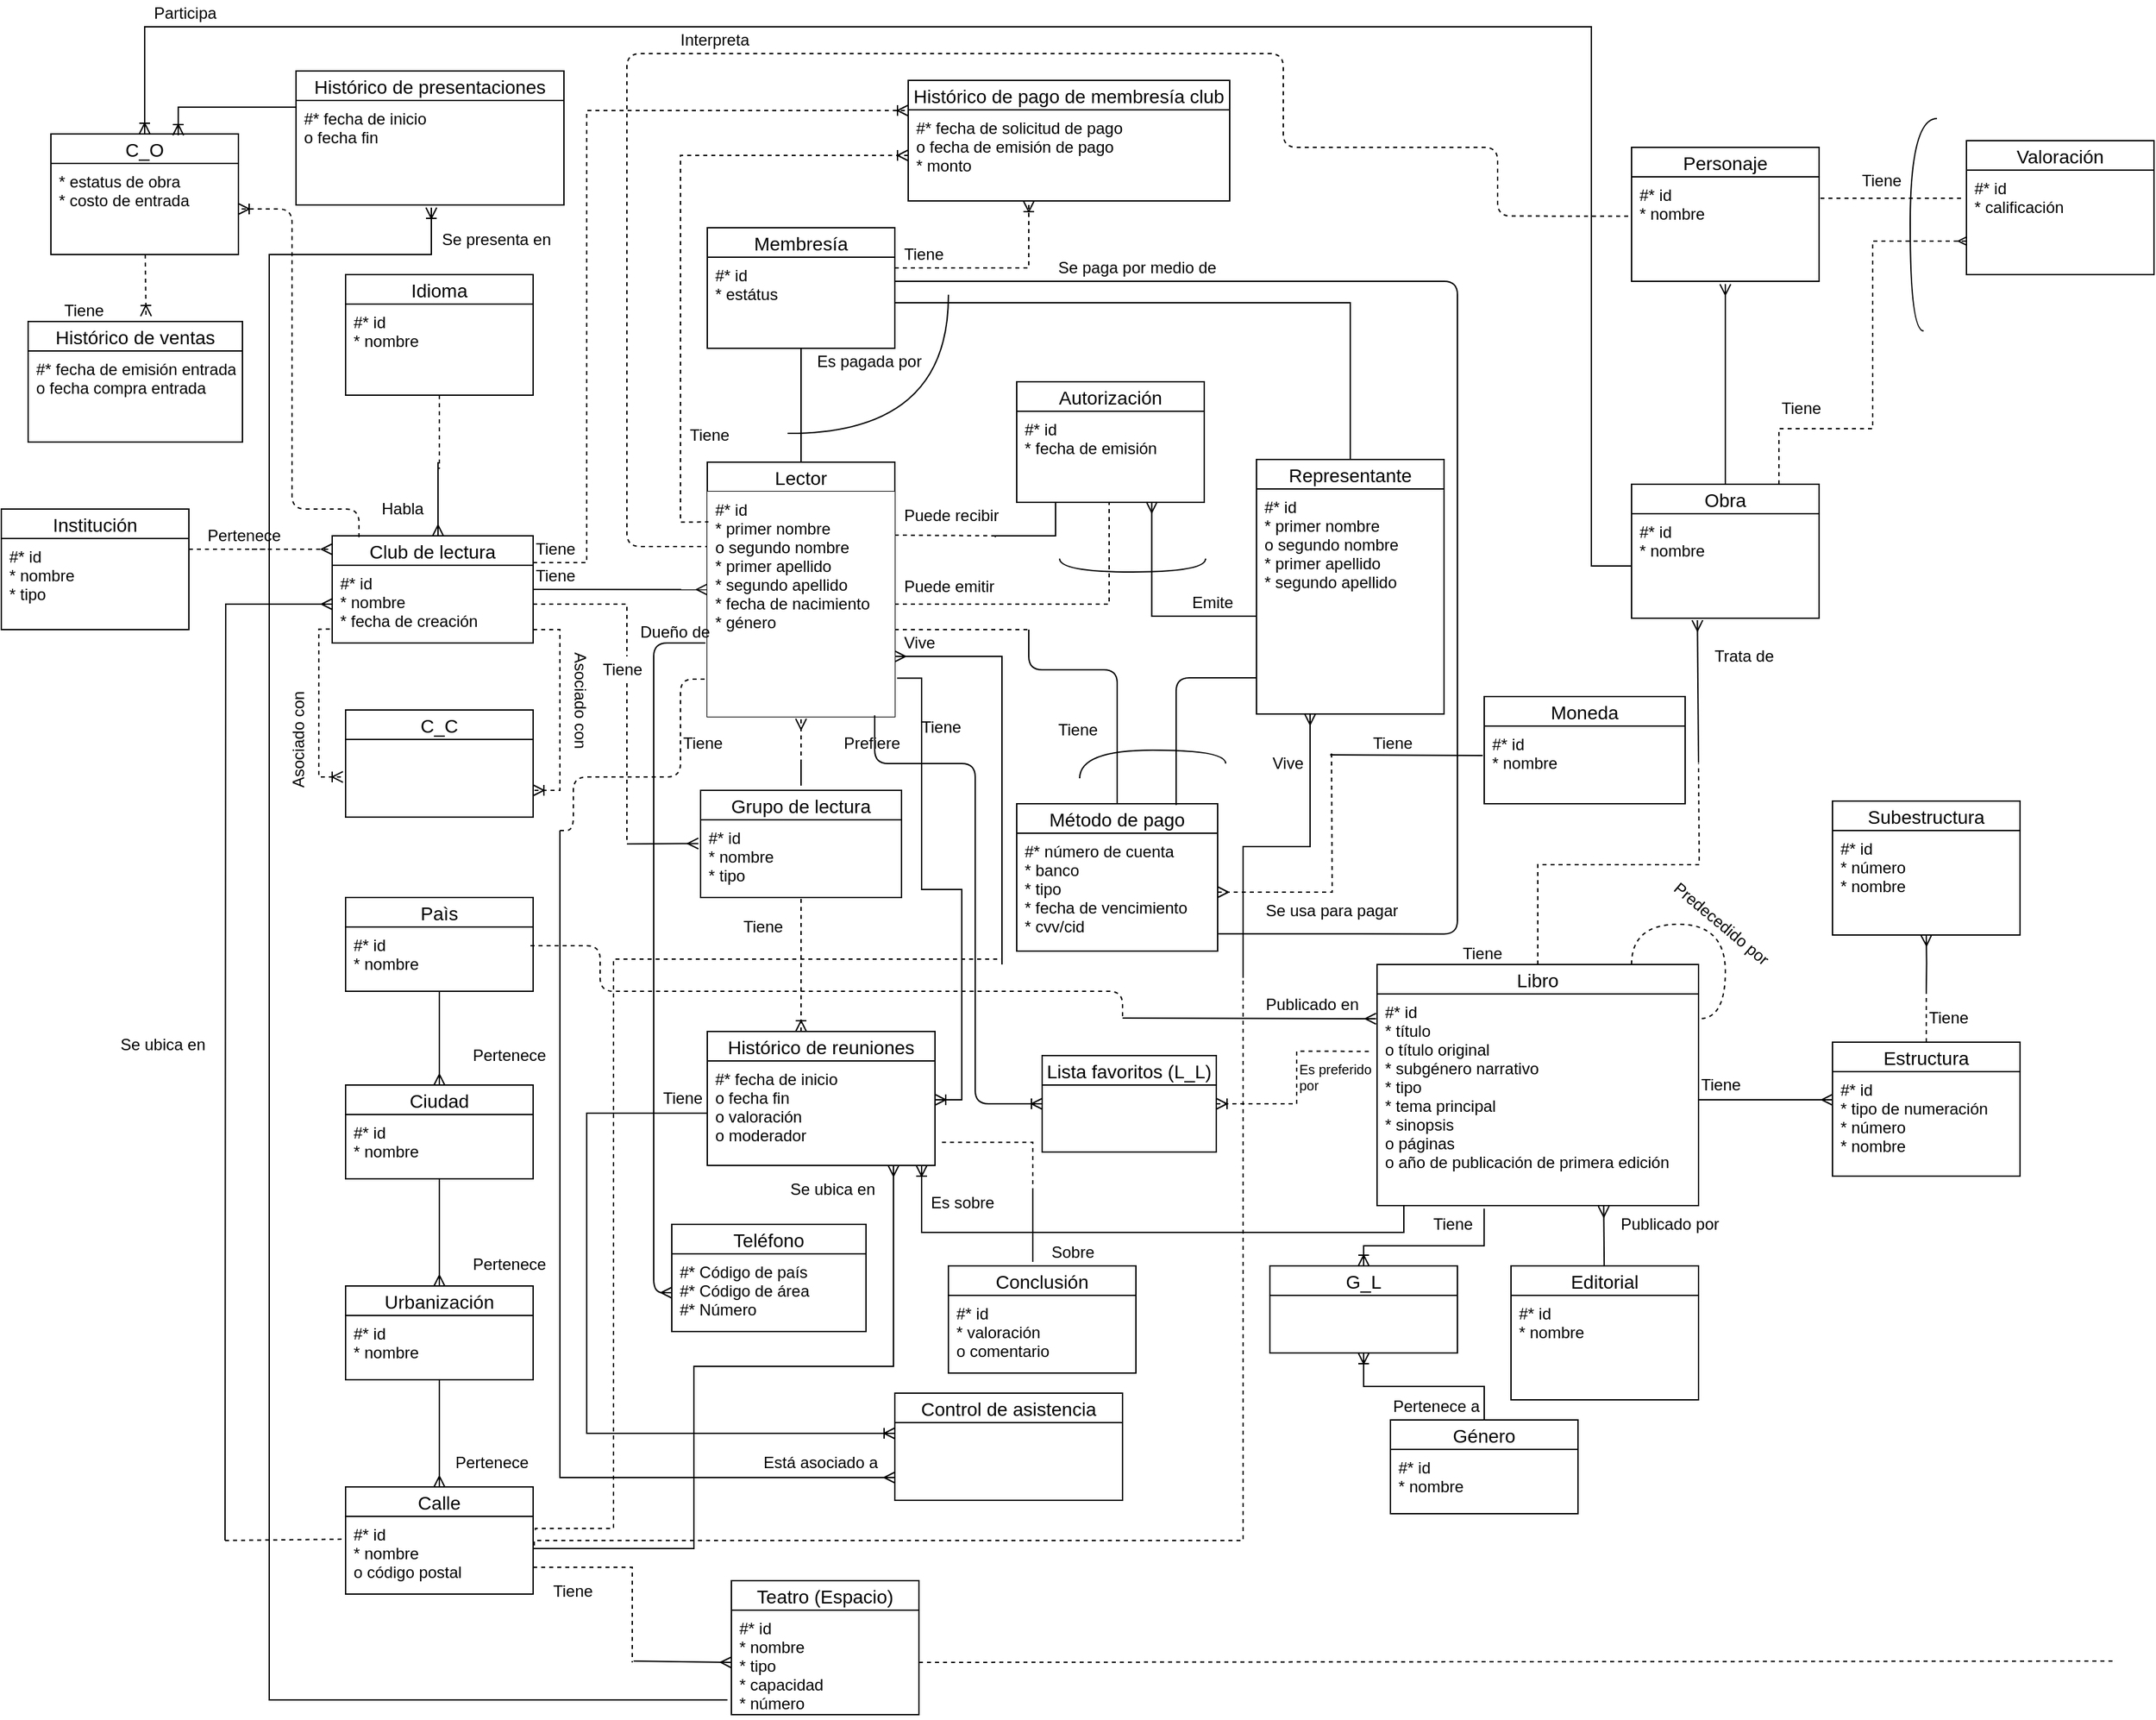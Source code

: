 <mxfile version="12.1.9" type="github" pages="1">
  <diagram id="DlH3Y_NX8wnxPJ1CbBNf" name="Page-1">
    <mxGraphModel dx="1874" dy="1661" grid="1" gridSize="10" guides="1" tooltips="1" connect="1" arrows="1" fold="1" page="1" pageScale="1" pageWidth="850" pageHeight="1100" math="0" shadow="0">
      <root>
        <mxCell id="0"/>
        <mxCell id="1" parent="0"/>
        <mxCell id="sQQmF4ldZeJKrUhW-fq7-21" style="edgeStyle=none;rounded=0;orthogonalLoop=1;jettySize=auto;html=1;entryX=0;entryY=0.435;entryDx=0;entryDy=0;entryPerimeter=0;startArrow=none;startFill=0;endArrow=ERmany;endFill=0;" parent="1" source="sQQmF4ldZeJKrUhW-fq7-1" target="sQQmF4ldZeJKrUhW-fq7-19" edge="1">
          <mxGeometry relative="1" as="geometry"/>
        </mxCell>
        <mxCell id="sQQmF4ldZeJKrUhW-fq7-93" style="edgeStyle=orthogonalEdgeStyle;rounded=0;orthogonalLoop=1;jettySize=auto;html=1;exitX=1;exitY=0.25;exitDx=0;exitDy=0;entryX=0;entryY=0.25;entryDx=0;entryDy=0;startArrow=none;startFill=0;endArrow=ERoneToMany;endFill=0;strokeColor=#000000;dashed=1;" parent="1" source="sQQmF4ldZeJKrUhW-fq7-1" target="sQQmF4ldZeJKrUhW-fq7-87" edge="1">
          <mxGeometry relative="1" as="geometry">
            <Array as="points">
              <mxPoint x="-393" y="-660"/>
              <mxPoint x="-393" y="-998"/>
            </Array>
          </mxGeometry>
        </mxCell>
        <mxCell id="sQQmF4ldZeJKrUhW-fq7-1" value="Club de lectura" style="swimlane;fontStyle=0;childLayout=stackLayout;horizontal=1;startSize=22;fillColor=none;horizontalStack=0;resizeParent=1;resizeParentMax=0;resizeLast=0;collapsible=1;marginBottom=0;swimlaneFillColor=#ffffff;align=center;fontSize=14;" parent="1" vertex="1">
          <mxGeometry x="-583" y="-680" width="150" height="80" as="geometry"/>
        </mxCell>
        <mxCell id="sQQmF4ldZeJKrUhW-fq7-2" value="#* id&#xa;* nombre&#xa;* fecha de creación&#xa;" style="text;strokeColor=none;fillColor=none;spacingLeft=4;spacingRight=4;overflow=hidden;rotatable=0;points=[[0,0.5],[1,0.5]];portConstraint=eastwest;fontSize=12;" parent="sQQmF4ldZeJKrUhW-fq7-1" vertex="1">
          <mxGeometry y="22" width="150" height="58" as="geometry"/>
        </mxCell>
        <mxCell id="sQQmF4ldZeJKrUhW-fq7-6" value="Paìs" style="swimlane;fontStyle=0;childLayout=stackLayout;horizontal=1;startSize=22;fillColor=none;horizontalStack=0;resizeParent=1;resizeParentMax=0;resizeLast=0;collapsible=1;marginBottom=0;swimlaneFillColor=#ffffff;align=center;fontSize=14;" parent="1" vertex="1">
          <mxGeometry x="-573" y="-410" width="140" height="70" as="geometry"/>
        </mxCell>
        <mxCell id="sQQmF4ldZeJKrUhW-fq7-7" value="#* id&#xa;* nombre" style="text;strokeColor=none;fillColor=none;spacingLeft=4;spacingRight=4;overflow=hidden;rotatable=0;points=[[0,0.5],[1,0.5]];portConstraint=eastwest;fontSize=12;" parent="sQQmF4ldZeJKrUhW-fq7-6" vertex="1">
          <mxGeometry y="22" width="140" height="48" as="geometry"/>
        </mxCell>
        <mxCell id="sQQmF4ldZeJKrUhW-fq7-15" value="" style="rounded=0;orthogonalLoop=1;jettySize=auto;html=1;endArrow=none;endFill=0;startArrow=ERmany;startFill=0;" parent="1" source="sQQmF4ldZeJKrUhW-fq7-8" target="sQQmF4ldZeJKrUhW-fq7-7" edge="1">
          <mxGeometry relative="1" as="geometry"/>
        </mxCell>
        <mxCell id="sQQmF4ldZeJKrUhW-fq7-8" value="Ciudad" style="swimlane;fontStyle=0;childLayout=stackLayout;horizontal=1;startSize=22;fillColor=none;horizontalStack=0;resizeParent=1;resizeParentMax=0;resizeLast=0;collapsible=1;marginBottom=0;swimlaneFillColor=#ffffff;align=center;fontSize=14;" parent="1" vertex="1">
          <mxGeometry x="-573" y="-270" width="140" height="70" as="geometry"/>
        </mxCell>
        <mxCell id="sQQmF4ldZeJKrUhW-fq7-9" value="#* id&#xa;* nombre" style="text;strokeColor=none;fillColor=none;spacingLeft=4;spacingRight=4;overflow=hidden;rotatable=0;points=[[0,0.5],[1,0.5]];portConstraint=eastwest;fontSize=12;labelBorderColor=none;rounded=0;" parent="sQQmF4ldZeJKrUhW-fq7-8" vertex="1">
          <mxGeometry y="22" width="140" height="48" as="geometry"/>
        </mxCell>
        <mxCell id="sQQmF4ldZeJKrUhW-fq7-16" value="" style="edgeStyle=none;rounded=0;orthogonalLoop=1;jettySize=auto;html=1;startArrow=ERmany;startFill=0;endArrow=none;endFill=0;" parent="1" source="sQQmF4ldZeJKrUhW-fq7-10" target="sQQmF4ldZeJKrUhW-fq7-9" edge="1">
          <mxGeometry relative="1" as="geometry"/>
        </mxCell>
        <mxCell id="sQQmF4ldZeJKrUhW-fq7-10" value="Urbanización" style="swimlane;fontStyle=0;childLayout=stackLayout;horizontal=1;startSize=22;fillColor=none;horizontalStack=0;resizeParent=1;resizeParentMax=0;resizeLast=0;collapsible=1;marginBottom=0;swimlaneFillColor=#ffffff;align=center;fontSize=14;" parent="1" vertex="1">
          <mxGeometry x="-573" y="-120" width="140" height="70" as="geometry"/>
        </mxCell>
        <mxCell id="sQQmF4ldZeJKrUhW-fq7-11" value="#* id&#xa;* nombre" style="text;strokeColor=none;fillColor=none;spacingLeft=4;spacingRight=4;overflow=hidden;rotatable=0;points=[[0,0.5],[1,0.5]];portConstraint=eastwest;fontSize=12;" parent="sQQmF4ldZeJKrUhW-fq7-10" vertex="1">
          <mxGeometry y="22" width="140" height="48" as="geometry"/>
        </mxCell>
        <mxCell id="sQQmF4ldZeJKrUhW-fq7-17" value="" style="edgeStyle=none;rounded=0;orthogonalLoop=1;jettySize=auto;html=1;startArrow=ERmany;startFill=0;endArrow=none;endFill=0;" parent="1" source="sQQmF4ldZeJKrUhW-fq7-12" target="sQQmF4ldZeJKrUhW-fq7-11" edge="1">
          <mxGeometry relative="1" as="geometry"/>
        </mxCell>
        <mxCell id="sQQmF4ldZeJKrUhW-fq7-12" value="Calle" style="swimlane;fontStyle=0;childLayout=stackLayout;horizontal=1;startSize=22;fillColor=none;horizontalStack=0;resizeParent=1;resizeParentMax=0;resizeLast=0;collapsible=1;marginBottom=0;swimlaneFillColor=#ffffff;align=center;fontSize=14;" parent="1" vertex="1">
          <mxGeometry x="-573" y="30" width="140" height="80" as="geometry"/>
        </mxCell>
        <mxCell id="sQQmF4ldZeJKrUhW-fq7-13" value="#* id&#xa;* nombre&#xa;o código postal&#xa;" style="text;strokeColor=none;fillColor=none;spacingLeft=4;spacingRight=4;overflow=hidden;rotatable=0;points=[[0,0.5],[1,0.5]];portConstraint=eastwest;fontSize=12;" parent="sQQmF4ldZeJKrUhW-fq7-12" vertex="1">
          <mxGeometry y="22" width="140" height="58" as="geometry"/>
        </mxCell>
        <mxCell id="sQQmF4ldZeJKrUhW-fq7-18" value="Lector" style="swimlane;fontStyle=0;childLayout=stackLayout;horizontal=1;startSize=22;fillColor=none;horizontalStack=0;resizeParent=1;resizeParentMax=0;resizeLast=0;collapsible=1;marginBottom=0;swimlaneFillColor=#ffffff;align=center;fontSize=14;" parent="1" vertex="1">
          <mxGeometry x="-303" y="-735" width="140" height="190" as="geometry"/>
        </mxCell>
        <mxCell id="sQQmF4ldZeJKrUhW-fq7-19" value="#* id&#xa;* primer nombre&#xa;o segundo nombre&#xa;* primer apellido&#xa;* segundo apellido&#xa;* fecha de nacimiento&#xa;* género&#xa;" style="text;strokeColor=none;fillColor=#ffffff;spacingLeft=4;spacingRight=4;overflow=hidden;rotatable=0;points=[[0,0.5],[1,0.5]];portConstraint=eastwest;fontSize=12;" parent="sQQmF4ldZeJKrUhW-fq7-18" vertex="1">
          <mxGeometry y="22" width="140" height="168" as="geometry"/>
        </mxCell>
        <mxCell id="sQQmF4ldZeJKrUhW-fq7-22" style="edgeStyle=none;rounded=0;orthogonalLoop=1;jettySize=auto;html=1;exitX=0.5;exitY=0;exitDx=0;exitDy=0;startArrow=none;startFill=0;endArrow=ERmany;endFill=0;" parent="1" source="sQQmF4ldZeJKrUhW-fq7-18" target="sQQmF4ldZeJKrUhW-fq7-18" edge="1">
          <mxGeometry relative="1" as="geometry"/>
        </mxCell>
        <mxCell id="sQQmF4ldZeJKrUhW-fq7-24" value="Institución" style="swimlane;fontStyle=0;childLayout=stackLayout;horizontal=1;startSize=22;fillColor=none;horizontalStack=0;resizeParent=1;resizeParentMax=0;resizeLast=0;collapsible=1;marginBottom=0;swimlaneFillColor=#ffffff;align=center;fontSize=14;" parent="1" vertex="1">
          <mxGeometry x="-830" y="-700" width="140" height="90" as="geometry"/>
        </mxCell>
        <mxCell id="sQQmF4ldZeJKrUhW-fq7-25" value="#* id&#xa;* nombre&#xa;* tipo&#xa;" style="text;strokeColor=none;fillColor=none;spacingLeft=4;spacingRight=4;overflow=hidden;rotatable=0;points=[[0,0.5],[1,0.5]];portConstraint=eastwest;fontSize=12;" parent="sQQmF4ldZeJKrUhW-fq7-24" vertex="1">
          <mxGeometry y="22" width="140" height="68" as="geometry"/>
        </mxCell>
        <mxCell id="sQQmF4ldZeJKrUhW-fq7-29" value="" style="endArrow=ERmany;dashed=1;html=1;endFill=0;" parent="1" edge="1">
          <mxGeometry width="50" height="50" relative="1" as="geometry">
            <mxPoint x="-643" y="-670" as="sourcePoint"/>
            <mxPoint x="-583" y="-670" as="targetPoint"/>
          </mxGeometry>
        </mxCell>
        <mxCell id="sQQmF4ldZeJKrUhW-fq7-30" value="" style="endArrow=none;html=1;dashed=1;" parent="1" edge="1">
          <mxGeometry width="50" height="50" relative="1" as="geometry">
            <mxPoint x="-690" y="-670" as="sourcePoint"/>
            <mxPoint x="-630" y="-670" as="targetPoint"/>
          </mxGeometry>
        </mxCell>
        <mxCell id="qw_lqS5V0hIstocsAN0Z-2" style="edgeStyle=none;rounded=0;orthogonalLoop=1;jettySize=auto;html=1;dashed=1;endArrow=none;endFill=0;" parent="1" source="sQQmF4ldZeJKrUhW-fq7-34" edge="1">
          <mxGeometry relative="1" as="geometry">
            <mxPoint x="-503" y="-730" as="targetPoint"/>
          </mxGeometry>
        </mxCell>
        <mxCell id="sQQmF4ldZeJKrUhW-fq7-34" value="Idioma" style="swimlane;fontStyle=0;childLayout=stackLayout;horizontal=1;startSize=22;fillColor=none;horizontalStack=0;resizeParent=1;resizeParentMax=0;resizeLast=0;collapsible=1;marginBottom=0;swimlaneFillColor=#ffffff;align=center;fontSize=14;" parent="1" vertex="1">
          <mxGeometry x="-573" y="-875" width="140" height="90" as="geometry"/>
        </mxCell>
        <mxCell id="sQQmF4ldZeJKrUhW-fq7-35" value="#* id&#xa;* nombre&#xa;" style="text;strokeColor=none;fillColor=none;spacingLeft=4;spacingRight=4;overflow=hidden;rotatable=0;points=[[0,0.5],[1,0.5]];portConstraint=eastwest;fontSize=12;" parent="sQQmF4ldZeJKrUhW-fq7-34" vertex="1">
          <mxGeometry y="22" width="140" height="68" as="geometry"/>
        </mxCell>
        <mxCell id="sQQmF4ldZeJKrUhW-fq7-37" value="C_C" style="swimlane;fontStyle=0;childLayout=stackLayout;horizontal=1;startSize=22;fillColor=none;horizontalStack=0;resizeParent=1;resizeParentMax=0;resizeLast=0;collapsible=1;marginBottom=0;swimlaneFillColor=#ffffff;align=center;fontSize=14;" parent="1" vertex="1">
          <mxGeometry x="-573" y="-550" width="140" height="80" as="geometry"/>
        </mxCell>
        <mxCell id="sQQmF4ldZeJKrUhW-fq7-39" style="edgeStyle=orthogonalEdgeStyle;rounded=0;orthogonalLoop=1;jettySize=auto;html=1;dashed=1;startArrow=none;startFill=0;endArrow=ERoneToMany;endFill=0;exitX=-0.012;exitY=0.822;exitDx=0;exitDy=0;exitPerimeter=0;strokeColor=#000000;" parent="1" source="sQQmF4ldZeJKrUhW-fq7-2" edge="1">
          <mxGeometry relative="1" as="geometry">
            <mxPoint x="-575" y="-500" as="targetPoint"/>
            <Array as="points">
              <mxPoint x="-593" y="-610"/>
              <mxPoint x="-593" y="-500"/>
            </Array>
          </mxGeometry>
        </mxCell>
        <mxCell id="sQQmF4ldZeJKrUhW-fq7-40" style="edgeStyle=orthogonalEdgeStyle;rounded=0;orthogonalLoop=1;jettySize=auto;html=1;dashed=1;startArrow=none;startFill=0;endArrow=ERoneToMany;endFill=0;strokeColor=#000000;entryX=1;entryY=0.75;entryDx=0;entryDy=0;" parent="1" source="sQQmF4ldZeJKrUhW-fq7-2" target="sQQmF4ldZeJKrUhW-fq7-37" edge="1">
          <mxGeometry relative="1" as="geometry">
            <mxPoint x="-393" y="-490.0" as="targetPoint"/>
            <Array as="points">
              <mxPoint x="-413" y="-610"/>
              <mxPoint x="-413" y="-490"/>
            </Array>
          </mxGeometry>
        </mxCell>
        <mxCell id="sQQmF4ldZeJKrUhW-fq7-41" style="edgeStyle=orthogonalEdgeStyle;rounded=0;orthogonalLoop=1;jettySize=auto;html=1;startArrow=ERmany;startFill=0;endArrow=none;endFill=0;strokeColor=#000000;" parent="1" source="sQQmF4ldZeJKrUhW-fq7-2" edge="1">
          <mxGeometry relative="1" as="geometry">
            <mxPoint x="-663" y="70" as="targetPoint"/>
          </mxGeometry>
        </mxCell>
        <mxCell id="sQQmF4ldZeJKrUhW-fq7-42" value="" style="endArrow=none;dashed=1;html=1;strokeColor=#000000;" parent="1" edge="1">
          <mxGeometry width="50" height="50" relative="1" as="geometry">
            <mxPoint x="-663" y="70" as="sourcePoint"/>
            <mxPoint x="-573" y="69" as="targetPoint"/>
          </mxGeometry>
        </mxCell>
        <mxCell id="sQQmF4ldZeJKrUhW-fq7-43" value="Grupo de lectura" style="swimlane;fontStyle=0;childLayout=stackLayout;horizontal=1;startSize=22;fillColor=none;horizontalStack=0;resizeParent=1;resizeParentMax=0;resizeLast=0;collapsible=1;marginBottom=0;swimlaneFillColor=#ffffff;align=center;fontSize=14;" parent="1" vertex="1">
          <mxGeometry x="-308" y="-490" width="150" height="80" as="geometry"/>
        </mxCell>
        <mxCell id="sQQmF4ldZeJKrUhW-fq7-44" value="#* id&#xa;* nombre&#xa;* tipo&#xa;" style="text;strokeColor=none;fillColor=none;spacingLeft=4;spacingRight=4;overflow=hidden;rotatable=0;points=[[0,0.5],[1,0.5]];portConstraint=eastwest;fontSize=12;" parent="sQQmF4ldZeJKrUhW-fq7-43" vertex="1">
          <mxGeometry y="22" width="150" height="58" as="geometry"/>
        </mxCell>
        <mxCell id="sQQmF4ldZeJKrUhW-fq7-45" style="edgeStyle=orthogonalEdgeStyle;rounded=0;orthogonalLoop=1;jettySize=auto;html=1;startArrow=none;startFill=0;endArrow=none;endFill=0;strokeColor=#000000;dashed=1;" parent="1" source="sQQmF4ldZeJKrUhW-fq7-64" edge="1">
          <mxGeometry relative="1" as="geometry">
            <mxPoint x="-363" y="-450.0" as="targetPoint"/>
          </mxGeometry>
        </mxCell>
        <mxCell id="sQQmF4ldZeJKrUhW-fq7-47" style="rounded=0;orthogonalLoop=1;jettySize=auto;html=1;startArrow=ERmany;startFill=0;endArrow=none;endFill=0;strokeColor=#000000;exitX=-0.011;exitY=0.305;exitDx=0;exitDy=0;exitPerimeter=0;" parent="1" source="sQQmF4ldZeJKrUhW-fq7-44" edge="1">
          <mxGeometry relative="1" as="geometry">
            <mxPoint x="-363" y="-450.0" as="targetPoint"/>
          </mxGeometry>
        </mxCell>
        <mxCell id="sQQmF4ldZeJKrUhW-fq7-55" style="edgeStyle=orthogonalEdgeStyle;rounded=0;orthogonalLoop=1;jettySize=auto;html=1;startArrow=ERmany;startFill=0;endArrow=none;endFill=0;strokeColor=#000000;" parent="1" source="sQQmF4ldZeJKrUhW-fq7-48" edge="1">
          <mxGeometry relative="1" as="geometry">
            <mxPoint x="97" y="-350.0" as="targetPoint"/>
            <Array as="points">
              <mxPoint x="147" y="-448"/>
              <mxPoint x="97" y="-448"/>
            </Array>
          </mxGeometry>
        </mxCell>
        <mxCell id="sQQmF4ldZeJKrUhW-fq7-59" style="edgeStyle=orthogonalEdgeStyle;rounded=0;orthogonalLoop=1;jettySize=auto;html=1;entryX=1;entryY=0.5;entryDx=0;entryDy=0;startArrow=none;startFill=0;endArrow=none;endFill=0;strokeColor=#000000;" parent="1" source="sQQmF4ldZeJKrUhW-fq7-48" target="sQQmF4ldZeJKrUhW-fq7-57" edge="1">
          <mxGeometry relative="1" as="geometry"/>
        </mxCell>
        <mxCell id="sQQmF4ldZeJKrUhW-fq7-48" value="Representante" style="swimlane;fontStyle=0;childLayout=stackLayout;horizontal=1;startSize=22;fillColor=none;horizontalStack=0;resizeParent=1;resizeParentMax=0;resizeLast=0;collapsible=1;marginBottom=0;swimlaneFillColor=#ffffff;align=center;fontSize=14;" parent="1" vertex="1">
          <mxGeometry x="107" y="-737" width="140" height="190" as="geometry"/>
        </mxCell>
        <mxCell id="sQQmF4ldZeJKrUhW-fq7-49" value="#* id&#xa;* primer nombre&#xa;o segundo nombre&#xa;* primer apellido&#xa;* segundo apellido&#xa;" style="text;strokeColor=none;fillColor=none;spacingLeft=4;spacingRight=4;overflow=hidden;rotatable=0;points=[[0,0.5],[1,0.5]];portConstraint=eastwest;fontSize=12;" parent="sQQmF4ldZeJKrUhW-fq7-48" vertex="1">
          <mxGeometry y="22" width="140" height="168" as="geometry"/>
        </mxCell>
        <mxCell id="sQQmF4ldZeJKrUhW-fq7-50" value="Autorización" style="swimlane;fontStyle=0;childLayout=stackLayout;horizontal=1;startSize=22;fillColor=none;horizontalStack=0;resizeParent=1;resizeParentMax=0;resizeLast=0;collapsible=1;marginBottom=0;swimlaneFillColor=#ffffff;align=center;fontSize=14;" parent="1" vertex="1">
          <mxGeometry x="-72" y="-795" width="140" height="90" as="geometry"/>
        </mxCell>
        <mxCell id="sQQmF4ldZeJKrUhW-fq7-51" value="#* id&#xa;* fecha de emisión&#xa;" style="text;strokeColor=none;fillColor=none;spacingLeft=4;spacingRight=4;overflow=hidden;rotatable=0;points=[[0,0.5],[1,0.5]];portConstraint=eastwest;fontSize=12;" parent="sQQmF4ldZeJKrUhW-fq7-50" vertex="1">
          <mxGeometry y="22" width="140" height="68" as="geometry"/>
        </mxCell>
        <mxCell id="sQQmF4ldZeJKrUhW-fq7-52" style="edgeStyle=orthogonalEdgeStyle;rounded=0;orthogonalLoop=1;jettySize=auto;html=1;startArrow=ERmany;startFill=0;endArrow=none;endFill=0;strokeColor=#000000;" parent="1" source="sQQmF4ldZeJKrUhW-fq7-19" edge="1">
          <mxGeometry relative="1" as="geometry">
            <mxPoint x="-83" y="-360" as="targetPoint"/>
            <Array as="points">
              <mxPoint x="-83" y="-590"/>
              <mxPoint x="-83" y="-360"/>
            </Array>
          </mxGeometry>
        </mxCell>
        <mxCell id="sQQmF4ldZeJKrUhW-fq7-53" style="edgeStyle=orthogonalEdgeStyle;rounded=0;orthogonalLoop=1;jettySize=auto;html=1;startArrow=none;startFill=0;endArrow=none;endFill=0;strokeColor=#000000;dashed=1;exitX=1.012;exitY=0.177;exitDx=0;exitDy=0;exitPerimeter=0;" parent="1" source="sQQmF4ldZeJKrUhW-fq7-13" edge="1">
          <mxGeometry relative="1" as="geometry">
            <mxPoint x="-83" y="-364" as="targetPoint"/>
            <Array as="points">
              <mxPoint x="-373" y="61"/>
              <mxPoint x="-373" y="-364"/>
            </Array>
          </mxGeometry>
        </mxCell>
        <mxCell id="sQQmF4ldZeJKrUhW-fq7-54" style="rounded=0;orthogonalLoop=1;jettySize=auto;html=1;startArrow=none;startFill=0;endArrow=none;endFill=0;strokeColor=#000000;dashed=1;exitX=1.006;exitY=0.375;exitDx=0;exitDy=0;exitPerimeter=0;edgeStyle=orthogonalEdgeStyle;" parent="1" source="sQQmF4ldZeJKrUhW-fq7-13" edge="1">
          <mxGeometry relative="1" as="geometry">
            <mxPoint x="97" y="-350" as="targetPoint"/>
            <mxPoint x="-423" y="-349.667" as="sourcePoint"/>
            <Array as="points">
              <mxPoint x="-432" y="70"/>
              <mxPoint x="97" y="70"/>
            </Array>
          </mxGeometry>
        </mxCell>
        <mxCell id="sQQmF4ldZeJKrUhW-fq7-58" style="edgeStyle=none;rounded=0;orthogonalLoop=1;jettySize=auto;html=1;entryX=0.5;entryY=0;entryDx=0;entryDy=0;startArrow=none;startFill=0;endArrow=none;endFill=0;strokeColor=#000000;" parent="1" source="sQQmF4ldZeJKrUhW-fq7-56" target="sQQmF4ldZeJKrUhW-fq7-18" edge="1">
          <mxGeometry relative="1" as="geometry"/>
        </mxCell>
        <mxCell id="sQQmF4ldZeJKrUhW-fq7-56" value="Membresía" style="swimlane;fontStyle=0;childLayout=stackLayout;horizontal=1;startSize=22;fillColor=none;horizontalStack=0;resizeParent=1;resizeParentMax=0;resizeLast=0;collapsible=1;marginBottom=0;swimlaneFillColor=#ffffff;align=center;fontSize=14;" parent="1" vertex="1">
          <mxGeometry x="-303" y="-910" width="140" height="90" as="geometry"/>
        </mxCell>
        <mxCell id="sQQmF4ldZeJKrUhW-fq7-57" value="#* id&#xa;* estátus&#xa;&#xa;" style="text;strokeColor=none;fillColor=none;spacingLeft=4;spacingRight=4;overflow=hidden;rotatable=0;points=[[0,0.5],[1,0.5]];portConstraint=eastwest;fontSize=12;" parent="sQQmF4ldZeJKrUhW-fq7-56" vertex="1">
          <mxGeometry y="22" width="140" height="68" as="geometry"/>
        </mxCell>
        <mxCell id="sQQmF4ldZeJKrUhW-fq7-60" value="" style="endArrow=none;html=1;strokeColor=#000000;edgeStyle=orthogonalEdgeStyle;curved=1;" parent="1" edge="1">
          <mxGeometry width="50" height="50" relative="1" as="geometry">
            <mxPoint x="-243" y="-756.5" as="sourcePoint"/>
            <mxPoint x="-123" y="-860" as="targetPoint"/>
          </mxGeometry>
        </mxCell>
        <mxCell id="sQQmF4ldZeJKrUhW-fq7-61" value="Pertenece" style="text;html=1;resizable=0;points=[];autosize=1;align=left;verticalAlign=top;spacingTop=-4;" parent="1" vertex="1">
          <mxGeometry x="-678" y="-690" width="70" height="20" as="geometry"/>
        </mxCell>
        <mxCell id="sQQmF4ldZeJKrUhW-fq7-62" value="Asociado con" style="text;html=1;resizable=0;points=[];autosize=1;align=left;verticalAlign=top;spacingTop=-4;rotation=-90;" parent="1" vertex="1">
          <mxGeometry x="-653" y="-545" width="90" height="20" as="geometry"/>
        </mxCell>
        <mxCell id="sQQmF4ldZeJKrUhW-fq7-63" value="Asociado con" style="text;html=1;resizable=0;points=[];autosize=1;align=left;verticalAlign=top;spacingTop=-4;rotation=90;" parent="1" vertex="1">
          <mxGeometry x="-443" y="-560" width="90" height="20" as="geometry"/>
        </mxCell>
        <mxCell id="sQQmF4ldZeJKrUhW-fq7-65" value="Tiene" style="text;html=1;resizable=0;points=[];autosize=1;align=left;verticalAlign=top;spacingTop=-4;" parent="1" vertex="1">
          <mxGeometry x="-433" y="-660" width="40" height="20" as="geometry"/>
        </mxCell>
        <mxCell id="sQQmF4ldZeJKrUhW-fq7-67" value="Habla" style="text;html=1;resizable=0;points=[];autosize=1;align=left;verticalAlign=top;spacingTop=-4;" parent="1" vertex="1">
          <mxGeometry x="-548" y="-710" width="50" height="20" as="geometry"/>
        </mxCell>
        <mxCell id="sQQmF4ldZeJKrUhW-fq7-69" value="Se ubica en" style="text;html=1;resizable=0;points=[];autosize=1;align=left;verticalAlign=top;spacingTop=-4;" parent="1" vertex="1">
          <mxGeometry x="-743" y="-310" width="80" height="20" as="geometry"/>
        </mxCell>
        <mxCell id="sQQmF4ldZeJKrUhW-fq7-70" value="Vive" style="text;html=1;resizable=0;points=[];autosize=1;align=left;verticalAlign=top;spacingTop=-4;" parent="1" vertex="1">
          <mxGeometry x="-158" y="-610" width="40" height="20" as="geometry"/>
        </mxCell>
        <mxCell id="sQQmF4ldZeJKrUhW-fq7-71" value="Vive" style="text;html=1;resizable=0;points=[];autosize=1;align=left;verticalAlign=top;spacingTop=-4;" parent="1" vertex="1">
          <mxGeometry x="117" y="-520" width="40" height="20" as="geometry"/>
        </mxCell>
        <mxCell id="sQQmF4ldZeJKrUhW-fq7-72" value="Es pagada por" style="text;html=1;resizable=0;points=[];autosize=1;align=left;verticalAlign=top;spacingTop=-4;" parent="1" vertex="1">
          <mxGeometry x="-223" y="-820" width="90" height="20" as="geometry"/>
        </mxCell>
        <mxCell id="sQQmF4ldZeJKrUhW-fq7-74" value="Pertenece" style="text;html=1;resizable=0;points=[];autosize=1;align=left;verticalAlign=top;spacingTop=-4;" parent="1" vertex="1">
          <mxGeometry x="-480" y="-302" width="70" height="20" as="geometry"/>
        </mxCell>
        <mxCell id="sQQmF4ldZeJKrUhW-fq7-75" value="Pertenece" style="text;html=1;resizable=0;points=[];autosize=1;align=left;verticalAlign=top;spacingTop=-4;" parent="1" vertex="1">
          <mxGeometry x="-480" y="-146" width="70" height="20" as="geometry"/>
        </mxCell>
        <mxCell id="sQQmF4ldZeJKrUhW-fq7-76" value="Pertenece" style="text;html=1;resizable=0;points=[];autosize=1;align=left;verticalAlign=top;spacingTop=-4;" parent="1" vertex="1">
          <mxGeometry x="-493" y="1.5" width="70" height="20" as="geometry"/>
        </mxCell>
        <mxCell id="sQQmF4ldZeJKrUhW-fq7-77" value="" style="endArrow=none;dashed=1;html=1;strokeColor=#000000;" parent="1" edge="1">
          <mxGeometry width="50" height="50" relative="1" as="geometry">
            <mxPoint x="-163" y="-680.5" as="sourcePoint"/>
            <mxPoint x="-83" y="-680" as="targetPoint"/>
          </mxGeometry>
        </mxCell>
        <mxCell id="sQQmF4ldZeJKrUhW-fq7-80" style="edgeStyle=orthogonalEdgeStyle;rounded=0;orthogonalLoop=1;jettySize=auto;html=1;startArrow=none;startFill=0;endArrow=ERmany;endFill=0;strokeColor=#000000;entryX=0.72;entryY=0.995;entryDx=0;entryDy=0;entryPerimeter=0;" parent="1" source="sQQmF4ldZeJKrUhW-fq7-49" target="sQQmF4ldZeJKrUhW-fq7-51" edge="1">
          <mxGeometry relative="1" as="geometry">
            <mxPoint x="-23" y="-629" as="targetPoint"/>
            <Array as="points">
              <mxPoint x="29" y="-620"/>
            </Array>
          </mxGeometry>
        </mxCell>
        <mxCell id="sQQmF4ldZeJKrUhW-fq7-82" value="Puede recibir" style="text;html=1;resizable=0;points=[];autosize=1;align=left;verticalAlign=top;spacingTop=-4;" parent="1" vertex="1">
          <mxGeometry x="-158" y="-705" width="90" height="20" as="geometry"/>
        </mxCell>
        <mxCell id="sQQmF4ldZeJKrUhW-fq7-83" value="Emite" style="text;html=1;resizable=0;points=[];autosize=1;align=left;verticalAlign=top;spacingTop=-4;" parent="1" vertex="1">
          <mxGeometry x="57" y="-640" width="50" height="20" as="geometry"/>
        </mxCell>
        <mxCell id="sQQmF4ldZeJKrUhW-fq7-87" value="Histórico de pago de membresía club" style="swimlane;fontStyle=0;childLayout=stackLayout;horizontal=1;startSize=22;fillColor=none;horizontalStack=0;resizeParent=1;resizeParentMax=0;resizeLast=0;collapsible=1;marginBottom=0;swimlaneFillColor=#ffffff;align=center;fontSize=14;" parent="1" vertex="1">
          <mxGeometry x="-153" y="-1020" width="240" height="90" as="geometry"/>
        </mxCell>
        <mxCell id="sQQmF4ldZeJKrUhW-fq7-88" value="#* fecha de solicitud de pago&#xa;o fecha de emisión de pago&#xa;* monto&#xa;" style="text;strokeColor=none;fillColor=none;spacingLeft=4;spacingRight=4;overflow=hidden;rotatable=0;points=[[0,0.5],[1,0.5]];portConstraint=eastwest;fontSize=12;" parent="sQQmF4ldZeJKrUhW-fq7-87" vertex="1">
          <mxGeometry y="22" width="240" height="68" as="geometry"/>
        </mxCell>
        <mxCell id="sQQmF4ldZeJKrUhW-fq7-92" style="edgeStyle=orthogonalEdgeStyle;rounded=0;orthogonalLoop=1;jettySize=auto;html=1;entryX=0.006;entryY=0.135;entryDx=0;entryDy=0;entryPerimeter=0;startArrow=ERoneToMany;startFill=0;endArrow=none;endFill=0;strokeColor=#000000;dashed=1;" parent="1" source="sQQmF4ldZeJKrUhW-fq7-88" target="sQQmF4ldZeJKrUhW-fq7-19" edge="1">
          <mxGeometry relative="1" as="geometry"/>
        </mxCell>
        <mxCell id="sQQmF4ldZeJKrUhW-fq7-94" value="Tiene" style="text;html=1;resizable=0;points=[];autosize=1;align=left;verticalAlign=top;spacingTop=-4;" parent="1" vertex="1">
          <mxGeometry x="-318" y="-765" width="40" height="20" as="geometry"/>
        </mxCell>
        <mxCell id="sQQmF4ldZeJKrUhW-fq7-95" value="Tiene" style="text;html=1;resizable=0;points=[];autosize=1;align=left;verticalAlign=top;spacingTop=-4;" parent="1" vertex="1">
          <mxGeometry x="-433" y="-680" width="40" height="20" as="geometry"/>
        </mxCell>
        <mxCell id="sQQmF4ldZeJKrUhW-fq7-64" value="Tiene" style="text;html=1;resizable=0;points=[];autosize=1;align=left;verticalAlign=top;spacingTop=-4;" parent="1" vertex="1">
          <mxGeometry x="-383" y="-590" width="40" height="20" as="geometry"/>
        </mxCell>
        <mxCell id="sQQmF4ldZeJKrUhW-fq7-96" style="edgeStyle=orthogonalEdgeStyle;rounded=0;orthogonalLoop=1;jettySize=auto;html=1;startArrow=none;startFill=0;endArrow=none;endFill=0;strokeColor=#000000;dashed=1;" parent="1" source="sQQmF4ldZeJKrUhW-fq7-2" target="sQQmF4ldZeJKrUhW-fq7-64" edge="1">
          <mxGeometry relative="1" as="geometry">
            <mxPoint x="-363" y="-450.0" as="targetPoint"/>
            <mxPoint x="-433" y="-628.667" as="sourcePoint"/>
          </mxGeometry>
        </mxCell>
        <mxCell id="sQQmF4ldZeJKrUhW-fq7-103" style="edgeStyle=orthogonalEdgeStyle;rounded=0;orthogonalLoop=1;jettySize=auto;html=1;dashed=1;startArrow=none;startFill=0;endArrow=ERoneToMany;endFill=0;strokeColor=#000000;entryX=0.375;entryY=1;entryDx=0;entryDy=0;entryPerimeter=0;" parent="1" source="sQQmF4ldZeJKrUhW-fq7-57" target="sQQmF4ldZeJKrUhW-fq7-88" edge="1">
          <mxGeometry relative="1" as="geometry">
            <mxPoint x="-63" y="-920" as="targetPoint"/>
            <Array as="points">
              <mxPoint x="-63" y="-880"/>
            </Array>
          </mxGeometry>
        </mxCell>
        <mxCell id="sQQmF4ldZeJKrUhW-fq7-104" value="Tiene" style="text;html=1;resizable=0;points=[];autosize=1;align=left;verticalAlign=top;spacingTop=-4;" parent="1" vertex="1">
          <mxGeometry x="-158" y="-900" width="40" height="20" as="geometry"/>
        </mxCell>
        <mxCell id="sQQmF4ldZeJKrUhW-fq7-105" value="Método de pago" style="swimlane;fontStyle=0;childLayout=stackLayout;horizontal=1;startSize=22;fillColor=none;horizontalStack=0;resizeParent=1;resizeParentMax=0;resizeLast=0;collapsible=1;marginBottom=0;swimlaneFillColor=#ffffff;align=center;fontSize=14;" parent="1" vertex="1">
          <mxGeometry x="-72" y="-480" width="150" height="110" as="geometry"/>
        </mxCell>
        <mxCell id="sQQmF4ldZeJKrUhW-fq7-109" value="" style="endArrow=none;html=1;strokeColor=#000000;edgeStyle=orthogonalEdgeStyle;" parent="sQQmF4ldZeJKrUhW-fq7-105" source="sQQmF4ldZeJKrUhW-fq7-105" edge="1">
          <mxGeometry width="50" height="50" relative="1" as="geometry">
            <mxPoint x="15" y="-2" as="sourcePoint"/>
            <mxPoint x="9" y="-130" as="targetPoint"/>
            <Array as="points">
              <mxPoint x="75" y="-100"/>
              <mxPoint x="9" y="-100"/>
            </Array>
          </mxGeometry>
        </mxCell>
        <mxCell id="sQQmF4ldZeJKrUhW-fq7-106" value="#* número de cuenta&#xa;* banco&#xa;* tipo&#xa;* fecha de vencimiento&#xa;* cvv/cid&#xa;" style="text;strokeColor=none;fillColor=none;spacingLeft=4;spacingRight=4;overflow=hidden;rotatable=0;points=[[0,0.5],[1,0.5]];portConstraint=eastwest;fontSize=12;" parent="sQQmF4ldZeJKrUhW-fq7-105" vertex="1">
          <mxGeometry y="22" width="150" height="88" as="geometry"/>
        </mxCell>
        <mxCell id="sQQmF4ldZeJKrUhW-fq7-111" value="" style="endArrow=none;html=1;strokeColor=#000000;edgeStyle=orthogonalEdgeStyle;curved=1;" parent="sQQmF4ldZeJKrUhW-fq7-105" edge="1">
          <mxGeometry width="50" height="50" relative="1" as="geometry">
            <mxPoint x="47" y="-19" as="sourcePoint"/>
            <mxPoint x="156" y="-30" as="targetPoint"/>
            <Array as="points">
              <mxPoint x="47" y="-40"/>
              <mxPoint x="156" y="-40"/>
            </Array>
          </mxGeometry>
        </mxCell>
        <mxCell id="sQQmF4ldZeJKrUhW-fq7-108" value="" style="endArrow=none;html=1;dashed=1;strokeColor=#000000;exitX=1;exitY=0.613;exitDx=0;exitDy=0;exitPerimeter=0;" parent="1" source="sQQmF4ldZeJKrUhW-fq7-19" edge="1">
          <mxGeometry width="50" height="50" relative="1" as="geometry">
            <mxPoint x="-163" y="-573.5" as="sourcePoint"/>
            <mxPoint x="-63" y="-610" as="targetPoint"/>
          </mxGeometry>
        </mxCell>
        <mxCell id="sQQmF4ldZeJKrUhW-fq7-110" value="" style="endArrow=none;html=1;strokeColor=#000000;edgeStyle=orthogonalEdgeStyle;" parent="1" target="sQQmF4ldZeJKrUhW-fq7-49" edge="1">
          <mxGeometry width="50" height="50" relative="1" as="geometry">
            <mxPoint x="47" y="-479" as="sourcePoint"/>
            <mxPoint x="27" y="-574" as="targetPoint"/>
            <Array as="points">
              <mxPoint x="47" y="-479"/>
              <mxPoint x="47" y="-574"/>
            </Array>
          </mxGeometry>
        </mxCell>
        <mxCell id="sQQmF4ldZeJKrUhW-fq7-112" value="Tiene" style="text;html=1;resizable=0;points=[];autosize=1;align=left;verticalAlign=top;spacingTop=-4;" parent="1" vertex="1">
          <mxGeometry x="-43" y="-545" width="40" height="20" as="geometry"/>
        </mxCell>
        <mxCell id="sQQmF4ldZeJKrUhW-fq7-113" value="" style="endArrow=none;html=1;strokeColor=#000000;edgeStyle=orthogonalEdgeStyle;entryX=1.004;entryY=0.854;entryDx=0;entryDy=0;entryPerimeter=0;" parent="1" target="sQQmF4ldZeJKrUhW-fq7-106" edge="1">
          <mxGeometry width="50" height="50" relative="1" as="geometry">
            <mxPoint x="-163" y="-870" as="sourcePoint"/>
            <mxPoint x="-113" y="-911.5" as="targetPoint"/>
            <Array as="points">
              <mxPoint x="257" y="-870"/>
              <mxPoint x="257" y="-383"/>
            </Array>
          </mxGeometry>
        </mxCell>
        <mxCell id="sQQmF4ldZeJKrUhW-fq7-114" value="Se paga por medio de" style="text;html=1;resizable=0;points=[];autosize=1;align=left;verticalAlign=top;spacingTop=-4;" parent="1" vertex="1">
          <mxGeometry x="-43" y="-890" width="130" height="20" as="geometry"/>
        </mxCell>
        <mxCell id="sQQmF4ldZeJKrUhW-fq7-115" value="Se usa para pagar" style="text;html=1;resizable=0;points=[];autosize=1;align=left;verticalAlign=top;spacingTop=-4;" parent="1" vertex="1">
          <mxGeometry x="112" y="-410" width="110" height="20" as="geometry"/>
        </mxCell>
        <mxCell id="sQQmF4ldZeJKrUhW-fq7-116" value="" style="endArrow=ERmany;html=1;strokeColor=#000000;dashed=1;endFill=0;" parent="1" edge="1">
          <mxGeometry width="50" height="50" relative="1" as="geometry">
            <mxPoint x="-233" y="-510" as="sourcePoint"/>
            <mxPoint x="-233" y="-543.5" as="targetPoint"/>
          </mxGeometry>
        </mxCell>
        <mxCell id="sQQmF4ldZeJKrUhW-fq7-117" value="" style="endArrow=none;html=1;strokeColor=#000000;" parent="1" edge="1">
          <mxGeometry width="50" height="50" relative="1" as="geometry">
            <mxPoint x="-233" y="-493.5" as="sourcePoint"/>
            <mxPoint x="-233" y="-510" as="targetPoint"/>
          </mxGeometry>
        </mxCell>
        <mxCell id="sQQmF4ldZeJKrUhW-fq7-118" value="Histórico de reuniones" style="swimlane;fontStyle=0;childLayout=stackLayout;horizontal=1;startSize=22;fillColor=none;horizontalStack=0;resizeParent=1;resizeParentMax=0;resizeLast=0;collapsible=1;marginBottom=0;swimlaneFillColor=#ffffff;align=center;fontSize=14;" parent="1" vertex="1">
          <mxGeometry x="-303" y="-310" width="170" height="100" as="geometry"/>
        </mxCell>
        <mxCell id="sQQmF4ldZeJKrUhW-fq7-119" value="#* fecha de inicio&#xa;o fecha fin&#xa;o valoración&#xa;o moderador&#xa;" style="text;strokeColor=none;fillColor=none;spacingLeft=4;spacingRight=4;overflow=hidden;rotatable=0;points=[[0,0.5],[1,0.5]];portConstraint=eastwest;fontSize=12;" parent="sQQmF4ldZeJKrUhW-fq7-118" vertex="1">
          <mxGeometry y="22" width="170" height="78" as="geometry"/>
        </mxCell>
        <mxCell id="sQQmF4ldZeJKrUhW-fq7-120" value="" style="endArrow=none;html=1;strokeColor=#000000;dashed=1;startArrow=ERoneToMany;startFill=0;" parent="1" edge="1">
          <mxGeometry width="50" height="50" relative="1" as="geometry">
            <mxPoint x="-233" y="-310" as="sourcePoint"/>
            <mxPoint x="-233" y="-410" as="targetPoint"/>
          </mxGeometry>
        </mxCell>
        <mxCell id="sQQmF4ldZeJKrUhW-fq7-123" style="edgeStyle=orthogonalEdgeStyle;rounded=0;orthogonalLoop=1;jettySize=auto;html=1;startArrow=ERoneToMany;startFill=0;endArrow=none;endFill=0;strokeColor=#000000;entryX=1.012;entryY=0.829;entryDx=0;entryDy=0;entryPerimeter=0;" parent="1" source="sQQmF4ldZeJKrUhW-fq7-119" target="sQQmF4ldZeJKrUhW-fq7-19" edge="1">
          <mxGeometry relative="1" as="geometry">
            <mxPoint x="-133" y="-520.0" as="targetPoint"/>
            <Array as="points">
              <mxPoint x="-113" y="-259"/>
              <mxPoint x="-113" y="-416"/>
              <mxPoint x="-143" y="-416"/>
              <mxPoint x="-143" y="-574"/>
            </Array>
          </mxGeometry>
        </mxCell>
        <mxCell id="sQQmF4ldZeJKrUhW-fq7-124" value="Teléfono" style="swimlane;fontStyle=0;childLayout=stackLayout;horizontal=1;startSize=22;fillColor=none;horizontalStack=0;resizeParent=1;resizeParentMax=0;resizeLast=0;collapsible=1;marginBottom=0;swimlaneFillColor=#ffffff;align=center;fontSize=14;" parent="1" vertex="1">
          <mxGeometry x="-329.5" y="-166" width="145" height="80" as="geometry"/>
        </mxCell>
        <mxCell id="sQQmF4ldZeJKrUhW-fq7-125" value="#* Código de país&#xa;#* Código de área&#xa;#* Número&#xa;" style="text;strokeColor=none;fillColor=none;spacingLeft=4;spacingRight=4;overflow=hidden;rotatable=0;points=[[0,0.5],[1,0.5]];portConstraint=eastwest;fontSize=12;" parent="sQQmF4ldZeJKrUhW-fq7-124" vertex="1">
          <mxGeometry y="22" width="145" height="58" as="geometry"/>
        </mxCell>
        <mxCell id="sQQmF4ldZeJKrUhW-fq7-126" value="" style="endArrow=none;html=1;strokeColor=#000000;edgeStyle=orthogonalEdgeStyle;exitX=0;exitY=0.5;exitDx=0;exitDy=0;startArrow=ERmany;startFill=0;" parent="1" source="sQQmF4ldZeJKrUhW-fq7-125" edge="1">
          <mxGeometry width="50" height="50" relative="1" as="geometry">
            <mxPoint x="-354.5" y="-550" as="sourcePoint"/>
            <mxPoint x="-304.5" y="-600" as="targetPoint"/>
            <Array as="points">
              <mxPoint x="-343" y="-115"/>
              <mxPoint x="-343" y="-600"/>
            </Array>
          </mxGeometry>
        </mxCell>
        <mxCell id="sQQmF4ldZeJKrUhW-fq7-127" value="Dueño de" style="text;html=1;resizable=0;points=[];autosize=1;align=left;verticalAlign=top;spacingTop=-4;" parent="1" vertex="1">
          <mxGeometry x="-355" y="-618.5" width="70" height="20" as="geometry"/>
        </mxCell>
        <mxCell id="sQQmF4ldZeJKrUhW-fq7-136" style="edgeStyle=orthogonalEdgeStyle;rounded=0;orthogonalLoop=1;jettySize=auto;html=1;entryX=-0.017;entryY=0.271;entryDx=0;entryDy=0;entryPerimeter=0;startArrow=ERoneToMany;startFill=0;endArrow=none;endFill=0;strokeColor=#000000;dashed=1;" parent="1" source="sQQmF4ldZeJKrUhW-fq7-128" target="sQQmF4ldZeJKrUhW-fq7-133" edge="1">
          <mxGeometry relative="1" as="geometry"/>
        </mxCell>
        <mxCell id="sQQmF4ldZeJKrUhW-fq7-128" value="Lista favoritos (L_L)" style="swimlane;fontStyle=0;childLayout=stackLayout;horizontal=1;startSize=22;fillColor=none;horizontalStack=0;resizeParent=1;resizeParentMax=0;resizeLast=0;collapsible=1;marginBottom=0;swimlaneFillColor=#ffffff;align=center;fontSize=14;" parent="1" vertex="1">
          <mxGeometry x="-53" y="-292" width="130" height="72" as="geometry"/>
        </mxCell>
        <mxCell id="sQQmF4ldZeJKrUhW-fq7-193" style="edgeStyle=orthogonalEdgeStyle;rounded=0;orthogonalLoop=1;jettySize=auto;html=1;startArrow=none;startFill=0;endArrow=none;endFill=0;strokeColor=#000000;dashed=1;" parent="1" source="sQQmF4ldZeJKrUhW-fq7-131" edge="1">
          <mxGeometry relative="1" as="geometry">
            <mxPoint x="437" y="-510.0" as="targetPoint"/>
          </mxGeometry>
        </mxCell>
        <mxCell id="sQQmF4ldZeJKrUhW-fq7-131" value="Libro" style="swimlane;fontStyle=0;childLayout=stackLayout;horizontal=1;startSize=22;fillColor=none;horizontalStack=0;resizeParent=1;resizeParentMax=0;resizeLast=0;collapsible=1;marginBottom=0;swimlaneFillColor=#ffffff;align=center;fontSize=14;" parent="1" vertex="1">
          <mxGeometry x="197" y="-360" width="240" height="180" as="geometry"/>
        </mxCell>
        <mxCell id="sQQmF4ldZeJKrUhW-fq7-168" value="" style="endArrow=none;dashed=1;html=1;strokeColor=#000000;edgeStyle=orthogonalEdgeStyle;entryX=1.003;entryY=0.117;entryDx=0;entryDy=0;entryPerimeter=0;curved=1;" parent="sQQmF4ldZeJKrUhW-fq7-131" target="sQQmF4ldZeJKrUhW-fq7-133" edge="1">
          <mxGeometry width="50" height="50" relative="1" as="geometry">
            <mxPoint x="190" as="sourcePoint"/>
            <mxPoint x="240" y="-50" as="targetPoint"/>
            <Array as="points">
              <mxPoint x="190" y="-30"/>
              <mxPoint x="260" y="-30"/>
              <mxPoint x="260" y="41"/>
            </Array>
          </mxGeometry>
        </mxCell>
        <mxCell id="sQQmF4ldZeJKrUhW-fq7-133" value="#* id&#xa;* título&#xa;o título original&#xa;* subgénero narrativo&#xa;* tipo&#xa;* tema principal&#xa;* sinopsis&#xa;o páginas&#xa;o año de publicación de primera edición&#xa;" style="text;strokeColor=none;fillColor=none;spacingLeft=4;spacingRight=4;overflow=hidden;rotatable=0;points=[[0,0.5],[1,0.5]];portConstraint=eastwest;fontSize=12;" parent="sQQmF4ldZeJKrUhW-fq7-131" vertex="1">
          <mxGeometry y="22" width="240" height="158" as="geometry"/>
        </mxCell>
        <mxCell id="sQQmF4ldZeJKrUhW-fq7-134" value="" style="endArrow=none;html=1;strokeColor=#000000;edgeStyle=orthogonalEdgeStyle;exitX=0;exitY=0.5;exitDx=0;exitDy=0;startArrow=ERoneToMany;startFill=0;" parent="1" source="sQQmF4ldZeJKrUhW-fq7-128" edge="1">
          <mxGeometry width="50" height="50" relative="1" as="geometry">
            <mxPoint x="-228" y="-496" as="sourcePoint"/>
            <mxPoint x="-178" y="-546" as="targetPoint"/>
            <Array as="points">
              <mxPoint x="-103" y="-256"/>
              <mxPoint x="-103" y="-510"/>
              <mxPoint x="-178" y="-510"/>
            </Array>
          </mxGeometry>
        </mxCell>
        <mxCell id="sQQmF4ldZeJKrUhW-fq7-135" value="Prefiere" style="text;html=1;resizable=0;points=[];autosize=1;align=left;verticalAlign=top;spacingTop=-4;" parent="1" vertex="1">
          <mxGeometry x="-203" y="-535" width="60" height="20" as="geometry"/>
        </mxCell>
        <mxCell id="sQQmF4ldZeJKrUhW-fq7-138" style="edgeStyle=orthogonalEdgeStyle;rounded=0;orthogonalLoop=1;jettySize=auto;html=1;startArrow=none;startFill=0;endArrow=ERoneToMany;endFill=0;strokeColor=#000000;" parent="1" source="sQQmF4ldZeJKrUhW-fq7-133" edge="1">
          <mxGeometry relative="1" as="geometry">
            <mxPoint x="-143" y="-210" as="targetPoint"/>
            <Array as="points">
              <mxPoint x="217" y="-160"/>
              <mxPoint x="-143" y="-160"/>
            </Array>
          </mxGeometry>
        </mxCell>
        <mxCell id="sQQmF4ldZeJKrUhW-fq7-148" style="edgeStyle=orthogonalEdgeStyle;rounded=0;orthogonalLoop=1;jettySize=auto;html=1;entryX=1.015;entryY=0.779;entryDx=0;entryDy=0;entryPerimeter=0;startArrow=none;startFill=0;endArrow=none;endFill=0;strokeColor=#000000;dashed=1;" parent="1" target="sQQmF4ldZeJKrUhW-fq7-119" edge="1">
          <mxGeometry relative="1" as="geometry">
            <Array as="points">
              <mxPoint x="-60" y="-190"/>
              <mxPoint x="-60" y="-227"/>
            </Array>
            <mxPoint x="-60" y="-190" as="sourcePoint"/>
          </mxGeometry>
        </mxCell>
        <mxCell id="sQQmF4ldZeJKrUhW-fq7-142" value="Conclusión" style="swimlane;fontStyle=0;childLayout=stackLayout;horizontal=1;startSize=22;fillColor=none;horizontalStack=0;resizeParent=1;resizeParentMax=0;resizeLast=0;collapsible=1;marginBottom=0;swimlaneFillColor=#ffffff;align=center;fontSize=14;" parent="1" vertex="1">
          <mxGeometry x="-123" y="-135" width="140" height="80" as="geometry"/>
        </mxCell>
        <mxCell id="sQQmF4ldZeJKrUhW-fq7-143" value="#* id&#xa;* valoración&#xa;o comentario&#xa;&#xa;&#xa;" style="text;strokeColor=none;fillColor=none;spacingLeft=4;spacingRight=4;overflow=hidden;rotatable=0;points=[[0,0.5],[1,0.5]];portConstraint=eastwest;fontSize=12;" parent="sQQmF4ldZeJKrUhW-fq7-142" vertex="1">
          <mxGeometry y="22" width="140" height="58" as="geometry"/>
        </mxCell>
        <mxCell id="sQQmF4ldZeJKrUhW-fq7-144" style="edgeStyle=orthogonalEdgeStyle;rounded=0;orthogonalLoop=1;jettySize=auto;html=1;startArrow=none;startFill=0;endArrow=ERmany;endFill=0;strokeColor=#000000;" parent="1" source="sQQmF4ldZeJKrUhW-fq7-13" target="sQQmF4ldZeJKrUhW-fq7-119" edge="1">
          <mxGeometry relative="1" as="geometry">
            <Array as="points">
              <mxPoint x="-313" y="76"/>
              <mxPoint x="-313" y="-60"/>
              <mxPoint x="-164" y="-60"/>
            </Array>
          </mxGeometry>
        </mxCell>
        <mxCell id="sQQmF4ldZeJKrUhW-fq7-146" value="Teatro (Espacio)" style="swimlane;fontStyle=0;childLayout=stackLayout;horizontal=1;startSize=22;fillColor=none;horizontalStack=0;resizeParent=1;resizeParentMax=0;resizeLast=0;collapsible=1;marginBottom=0;swimlaneFillColor=#ffffff;align=center;fontSize=14;" parent="1" vertex="1">
          <mxGeometry x="-285" y="100" width="140" height="100" as="geometry"/>
        </mxCell>
        <mxCell id="sQQmF4ldZeJKrUhW-fq7-147" value="#* id&#xa;* nombre&#xa;* tipo&#xa;* capacidad&#xa;* número&#xa;&#xa;" style="text;strokeColor=none;fillColor=none;spacingLeft=4;spacingRight=4;overflow=hidden;rotatable=0;points=[[0,0.5],[1,0.5]];portConstraint=eastwest;fontSize=12;" parent="sQQmF4ldZeJKrUhW-fq7-146" vertex="1">
          <mxGeometry y="22" width="140" height="78" as="geometry"/>
        </mxCell>
        <mxCell id="sQQmF4ldZeJKrUhW-fq7-149" value="Se ubica en" style="text;html=1;resizable=0;points=[];autosize=1;align=left;verticalAlign=top;spacingTop=-4;" parent="1" vertex="1">
          <mxGeometry x="-243" y="-202" width="80" height="20" as="geometry"/>
        </mxCell>
        <mxCell id="sQQmF4ldZeJKrUhW-fq7-150" value="Es sobre" style="text;html=1;resizable=0;points=[];autosize=1;align=left;verticalAlign=top;spacingTop=-4;" parent="1" vertex="1">
          <mxGeometry x="-138" y="-192" width="60" height="20" as="geometry"/>
        </mxCell>
        <mxCell id="sQQmF4ldZeJKrUhW-fq7-151" value="Sobre" style="text;html=1;resizable=0;points=[];autosize=1;align=left;verticalAlign=top;spacingTop=-4;" parent="1" vertex="1">
          <mxGeometry x="-48" y="-155" width="50" height="20" as="geometry"/>
        </mxCell>
        <mxCell id="sQQmF4ldZeJKrUhW-fq7-152" value="Tiene" style="text;html=1;resizable=0;points=[];autosize=1;align=left;verticalAlign=top;spacingTop=-4;" parent="1" vertex="1">
          <mxGeometry x="-145" y="-547" width="40" height="20" as="geometry"/>
        </mxCell>
        <mxCell id="sQQmF4ldZeJKrUhW-fq7-158" value="" style="rounded=0;orthogonalLoop=1;jettySize=auto;html=1;startArrow=none;startFill=0;endArrow=ERmany;endFill=0;strokeColor=#000000;entryX=0.705;entryY=1.003;entryDx=0;entryDy=0;entryPerimeter=0;" parent="1" source="sQQmF4ldZeJKrUhW-fq7-154" target="sQQmF4ldZeJKrUhW-fq7-133" edge="1">
          <mxGeometry relative="1" as="geometry"/>
        </mxCell>
        <mxCell id="sQQmF4ldZeJKrUhW-fq7-154" value="Editorial" style="swimlane;fontStyle=0;childLayout=stackLayout;horizontal=1;startSize=22;fillColor=none;horizontalStack=0;resizeParent=1;resizeParentMax=0;resizeLast=0;collapsible=1;marginBottom=0;swimlaneFillColor=#ffffff;align=center;fontSize=14;" parent="1" vertex="1">
          <mxGeometry x="297" y="-135" width="140" height="100" as="geometry"/>
        </mxCell>
        <mxCell id="sQQmF4ldZeJKrUhW-fq7-155" value="#* id&#xa;* nombre&#xa;&#xa;&#xa;" style="text;strokeColor=none;fillColor=none;spacingLeft=4;spacingRight=4;overflow=hidden;rotatable=0;points=[[0,0.5],[1,0.5]];portConstraint=eastwest;fontSize=12;" parent="sQQmF4ldZeJKrUhW-fq7-154" vertex="1">
          <mxGeometry y="22" width="140" height="78" as="geometry"/>
        </mxCell>
        <mxCell id="sQQmF4ldZeJKrUhW-fq7-160" style="edgeStyle=orthogonalEdgeStyle;rounded=0;orthogonalLoop=1;jettySize=auto;html=1;startArrow=ERoneToMany;startFill=0;endArrow=none;endFill=0;strokeColor=#000000;entryX=0.333;entryY=1.014;entryDx=0;entryDy=0;entryPerimeter=0;" parent="1" source="sQQmF4ldZeJKrUhW-fq7-156" target="sQQmF4ldZeJKrUhW-fq7-133" edge="1">
          <mxGeometry relative="1" as="geometry">
            <mxPoint x="277" y="-170" as="targetPoint"/>
            <Array as="points">
              <mxPoint x="187" y="-150"/>
              <mxPoint x="277" y="-150"/>
            </Array>
          </mxGeometry>
        </mxCell>
        <mxCell id="sQQmF4ldZeJKrUhW-fq7-156" value="G_L" style="swimlane;fontStyle=0;childLayout=stackLayout;horizontal=1;startSize=22;fillColor=none;horizontalStack=0;resizeParent=1;resizeParentMax=0;resizeLast=0;collapsible=1;marginBottom=0;swimlaneFillColor=#ffffff;align=center;fontSize=14;" parent="1" vertex="1">
          <mxGeometry x="117" y="-135" width="140" height="65" as="geometry"/>
        </mxCell>
        <mxCell id="sQQmF4ldZeJKrUhW-fq7-163" style="edgeStyle=orthogonalEdgeStyle;rounded=0;orthogonalLoop=1;jettySize=auto;html=1;entryX=0.5;entryY=1;entryDx=0;entryDy=0;startArrow=none;startFill=0;endArrow=ERoneToMany;endFill=0;strokeColor=#000000;" parent="1" source="sQQmF4ldZeJKrUhW-fq7-161" target="sQQmF4ldZeJKrUhW-fq7-156" edge="1">
          <mxGeometry relative="1" as="geometry"/>
        </mxCell>
        <mxCell id="sQQmF4ldZeJKrUhW-fq7-161" value="Género" style="swimlane;fontStyle=0;childLayout=stackLayout;horizontal=1;startSize=22;fillColor=none;horizontalStack=0;resizeParent=1;resizeParentMax=0;resizeLast=0;collapsible=1;marginBottom=0;swimlaneFillColor=#ffffff;align=center;fontSize=14;" parent="1" vertex="1">
          <mxGeometry x="207" y="-20" width="140" height="70" as="geometry"/>
        </mxCell>
        <mxCell id="sQQmF4ldZeJKrUhW-fq7-162" value="#* id&#xa;* nombre&#xa;&#xa;&#xa;" style="text;strokeColor=none;fillColor=none;spacingLeft=4;spacingRight=4;overflow=hidden;rotatable=0;points=[[0,0.5],[1,0.5]];portConstraint=eastwest;fontSize=12;" parent="sQQmF4ldZeJKrUhW-fq7-161" vertex="1">
          <mxGeometry y="22" width="140" height="48" as="geometry"/>
        </mxCell>
        <mxCell id="sQQmF4ldZeJKrUhW-fq7-165" value="" style="endArrow=none;dashed=1;html=1;strokeColor=#000000;edgeStyle=orthogonalEdgeStyle;exitX=0.986;exitY=0.292;exitDx=0;exitDy=0;exitPerimeter=0;" parent="1" source="sQQmF4ldZeJKrUhW-fq7-7" edge="1">
          <mxGeometry width="50" height="50" relative="1" as="geometry">
            <mxPoint x="-435" y="-340" as="sourcePoint"/>
            <mxPoint x="7" y="-320" as="targetPoint"/>
            <Array as="points">
              <mxPoint x="-383" y="-374"/>
              <mxPoint x="-383" y="-340"/>
              <mxPoint x="7" y="-340"/>
            </Array>
          </mxGeometry>
        </mxCell>
        <mxCell id="sQQmF4ldZeJKrUhW-fq7-166" value="" style="endArrow=ERmany;html=1;strokeColor=#000000;entryX=0.892;entryY=0.025;entryDx=0;entryDy=0;entryPerimeter=0;endFill=0;" parent="1" edge="1">
          <mxGeometry width="50" height="50" relative="1" as="geometry">
            <mxPoint x="7" y="-320" as="sourcePoint"/>
            <mxPoint x="196.2" y="-319.5" as="targetPoint"/>
          </mxGeometry>
        </mxCell>
        <mxCell id="sQQmF4ldZeJKrUhW-fq7-167" value="Publicado en" style="text;html=1;resizable=0;points=[];autosize=1;align=left;verticalAlign=top;spacingTop=-4;" parent="1" vertex="1">
          <mxGeometry x="112" y="-340" width="80" height="20" as="geometry"/>
        </mxCell>
        <mxCell id="sQQmF4ldZeJKrUhW-fq7-169" value="Predecedido por" style="text;html=1;resizable=0;points=[];autosize=1;align=left;verticalAlign=top;spacingTop=-4;rotation=40;" parent="1" vertex="1">
          <mxGeometry x="407" y="-398" width="100" height="20" as="geometry"/>
        </mxCell>
        <mxCell id="sQQmF4ldZeJKrUhW-fq7-171" style="edgeStyle=orthogonalEdgeStyle;curved=1;rounded=0;orthogonalLoop=1;jettySize=auto;html=1;startArrow=none;startFill=0;endArrow=ERmany;endFill=0;strokeColor=#000000;" parent="1" source="sQQmF4ldZeJKrUhW-fq7-133" edge="1">
          <mxGeometry relative="1" as="geometry">
            <mxPoint x="537" y="-259" as="targetPoint"/>
          </mxGeometry>
        </mxCell>
        <mxCell id="sQQmF4ldZeJKrUhW-fq7-176" value="" style="edgeStyle=orthogonalEdgeStyle;curved=1;rounded=0;orthogonalLoop=1;jettySize=auto;html=1;startArrow=none;startFill=0;endArrow=ERmany;endFill=0;strokeColor=#000000;" parent="1" target="sQQmF4ldZeJKrUhW-fq7-174" edge="1">
          <mxGeometry relative="1" as="geometry">
            <mxPoint x="607" y="-340" as="sourcePoint"/>
          </mxGeometry>
        </mxCell>
        <mxCell id="sQQmF4ldZeJKrUhW-fq7-177" value="" style="rounded=0;orthogonalLoop=1;jettySize=auto;html=1;startArrow=none;startFill=0;endArrow=none;endFill=0;strokeColor=#000000;dashed=1;" parent="1" source="sQQmF4ldZeJKrUhW-fq7-172" edge="1">
          <mxGeometry relative="1" as="geometry">
            <mxPoint x="607" y="-340" as="targetPoint"/>
          </mxGeometry>
        </mxCell>
        <mxCell id="sQQmF4ldZeJKrUhW-fq7-172" value="Estructura" style="swimlane;fontStyle=0;childLayout=stackLayout;horizontal=1;startSize=22;fillColor=none;horizontalStack=0;resizeParent=1;resizeParentMax=0;resizeLast=0;collapsible=1;marginBottom=0;swimlaneFillColor=#ffffff;align=center;fontSize=14;" parent="1" vertex="1">
          <mxGeometry x="537" y="-302" width="140" height="100" as="geometry"/>
        </mxCell>
        <mxCell id="sQQmF4ldZeJKrUhW-fq7-173" value="#* id&#xa;* tipo de numeración&#xa;* número&#xa;* nombre&#xa;&#xa;&#xa;" style="text;strokeColor=none;fillColor=none;spacingLeft=4;spacingRight=4;overflow=hidden;rotatable=0;points=[[0,0.5],[1,0.5]];portConstraint=eastwest;fontSize=12;" parent="sQQmF4ldZeJKrUhW-fq7-172" vertex="1">
          <mxGeometry y="22" width="140" height="78" as="geometry"/>
        </mxCell>
        <mxCell id="sQQmF4ldZeJKrUhW-fq7-174" value="Subestructura" style="swimlane;fontStyle=0;childLayout=stackLayout;horizontal=1;startSize=22;fillColor=none;horizontalStack=0;resizeParent=1;resizeParentMax=0;resizeLast=0;collapsible=1;marginBottom=0;swimlaneFillColor=#ffffff;align=center;fontSize=14;" parent="1" vertex="1">
          <mxGeometry x="537" y="-482" width="140" height="100" as="geometry"/>
        </mxCell>
        <mxCell id="sQQmF4ldZeJKrUhW-fq7-175" value="#* id&#xa;* número&#xa;* nombre&#xa;&#xa;&#xa;" style="text;strokeColor=none;fillColor=none;spacingLeft=4;spacingRight=4;overflow=hidden;rotatable=0;points=[[0,0.5],[1,0.5]];portConstraint=eastwest;fontSize=12;" parent="sQQmF4ldZeJKrUhW-fq7-174" vertex="1">
          <mxGeometry y="22" width="140" height="78" as="geometry"/>
        </mxCell>
        <mxCell id="sQQmF4ldZeJKrUhW-fq7-178" value="Tiene" style="text;html=1;resizable=0;points=[];autosize=1;align=left;verticalAlign=top;spacingTop=-4;" parent="1" vertex="1">
          <mxGeometry x="607" y="-330" width="50" height="20" as="geometry"/>
        </mxCell>
        <mxCell id="sQQmF4ldZeJKrUhW-fq7-179" value="Tiene" style="text;html=1;resizable=0;points=[];autosize=1;align=left;verticalAlign=top;spacingTop=-4;" parent="1" vertex="1">
          <mxGeometry x="437" y="-280" width="40" height="20" as="geometry"/>
        </mxCell>
        <mxCell id="sQQmF4ldZeJKrUhW-fq7-180" value="Tiene" style="text;html=1;resizable=0;points=[];autosize=1;align=left;verticalAlign=top;spacingTop=-4;" parent="1" vertex="1">
          <mxGeometry x="237" y="-176" width="40" height="20" as="geometry"/>
        </mxCell>
        <mxCell id="sQQmF4ldZeJKrUhW-fq7-183" value="Pertenece a" style="text;html=1;resizable=0;points=[];autosize=1;align=left;verticalAlign=top;spacingTop=-4;" parent="1" vertex="1">
          <mxGeometry x="207" y="-40" width="80" height="20" as="geometry"/>
        </mxCell>
        <mxCell id="sQQmF4ldZeJKrUhW-fq7-184" value="Publicado por" style="text;html=1;resizable=0;points=[];autosize=1;align=left;verticalAlign=top;spacingTop=-4;" parent="1" vertex="1">
          <mxGeometry x="377" y="-176" width="90" height="20" as="geometry"/>
        </mxCell>
        <mxCell id="sQQmF4ldZeJKrUhW-fq7-185" value="Moneda" style="swimlane;fontStyle=0;childLayout=stackLayout;horizontal=1;startSize=22;fillColor=none;horizontalStack=0;resizeParent=1;resizeParentMax=0;resizeLast=0;collapsible=1;marginBottom=0;swimlaneFillColor=#ffffff;align=center;fontSize=14;" parent="1" vertex="1">
          <mxGeometry x="277" y="-560" width="150" height="80" as="geometry"/>
        </mxCell>
        <mxCell id="sQQmF4ldZeJKrUhW-fq7-187" value="#* id&#xa;* nombre&#xa;" style="text;strokeColor=none;fillColor=none;spacingLeft=4;spacingRight=4;overflow=hidden;rotatable=0;points=[[0,0.5],[1,0.5]];portConstraint=eastwest;fontSize=12;" parent="sQQmF4ldZeJKrUhW-fq7-185" vertex="1">
          <mxGeometry y="22" width="150" height="58" as="geometry"/>
        </mxCell>
        <mxCell id="sQQmF4ldZeJKrUhW-fq7-188" style="edgeStyle=orthogonalEdgeStyle;rounded=0;orthogonalLoop=1;jettySize=auto;html=1;dashed=1;startArrow=ERmany;startFill=0;endArrow=none;endFill=0;strokeColor=#000000;" parent="1" source="sQQmF4ldZeJKrUhW-fq7-106" edge="1">
          <mxGeometry relative="1" as="geometry">
            <mxPoint x="163" y="-519" as="targetPoint"/>
          </mxGeometry>
        </mxCell>
        <mxCell id="sQQmF4ldZeJKrUhW-fq7-189" value="" style="endArrow=none;html=1;strokeColor=#000000;entryX=-0.007;entryY=0.379;entryDx=0;entryDy=0;entryPerimeter=0;" parent="1" target="sQQmF4ldZeJKrUhW-fq7-187" edge="1">
          <mxGeometry width="50" height="50" relative="1" as="geometry">
            <mxPoint x="162" y="-516.5" as="sourcePoint"/>
            <mxPoint x="246" y="-518" as="targetPoint"/>
          </mxGeometry>
        </mxCell>
        <mxCell id="sQQmF4ldZeJKrUhW-fq7-190" value="Tiene" style="text;html=1;resizable=0;points=[];autosize=1;align=left;verticalAlign=top;spacingTop=-4;" parent="1" vertex="1">
          <mxGeometry x="192" y="-535" width="40" height="20" as="geometry"/>
        </mxCell>
        <mxCell id="sQQmF4ldZeJKrUhW-fq7-201" style="edgeStyle=orthogonalEdgeStyle;rounded=0;orthogonalLoop=1;jettySize=auto;html=1;startArrow=none;startFill=0;endArrow=ERmany;endFill=0;strokeColor=#000000;entryX=0.5;entryY=1.028;entryDx=0;entryDy=0;entryPerimeter=0;" parent="1" source="sQQmF4ldZeJKrUhW-fq7-191" target="sQQmF4ldZeJKrUhW-fq7-200" edge="1">
          <mxGeometry relative="1" as="geometry">
            <mxPoint x="457" y="-800" as="targetPoint"/>
            <Array as="points">
              <mxPoint x="457" y="-780"/>
              <mxPoint x="457" y="-780"/>
            </Array>
          </mxGeometry>
        </mxCell>
        <mxCell id="sQQmF4ldZeJKrUhW-fq7-213" style="edgeStyle=orthogonalEdgeStyle;rounded=0;orthogonalLoop=1;jettySize=auto;html=1;dashed=1;startArrow=none;startFill=0;endArrow=ERmany;endFill=0;strokeColor=#000000;entryX=0.014;entryY=0.679;entryDx=0;entryDy=0;entryPerimeter=0;" parent="1" source="sQQmF4ldZeJKrUhW-fq7-191" target="sQQmF4ldZeJKrUhW-fq7-211" edge="1">
          <mxGeometry relative="1" as="geometry">
            <Array as="points">
              <mxPoint x="497" y="-760"/>
              <mxPoint x="567" y="-760"/>
              <mxPoint x="567" y="-900"/>
            </Array>
          </mxGeometry>
        </mxCell>
        <mxCell id="sQQmF4ldZeJKrUhW-fq7-191" value="Obra" style="swimlane;fontStyle=0;childLayout=stackLayout;horizontal=1;startSize=22;fillColor=none;horizontalStack=0;resizeParent=1;resizeParentMax=0;resizeLast=0;collapsible=1;marginBottom=0;swimlaneFillColor=#ffffff;align=center;fontSize=14;" parent="1" vertex="1">
          <mxGeometry x="387" y="-718.5" width="140" height="100" as="geometry"/>
        </mxCell>
        <mxCell id="sQQmF4ldZeJKrUhW-fq7-192" value="#* id&#xa;* nombre&#xa;&#xa;&#xa;" style="text;strokeColor=none;fillColor=none;spacingLeft=4;spacingRight=4;overflow=hidden;rotatable=0;points=[[0,0.5],[1,0.5]];portConstraint=eastwest;fontSize=12;" parent="sQQmF4ldZeJKrUhW-fq7-191" vertex="1">
          <mxGeometry y="22" width="140" height="78" as="geometry"/>
        </mxCell>
        <mxCell id="sQQmF4ldZeJKrUhW-fq7-194" value="" style="endArrow=ERmany;html=1;strokeColor=#000000;entryX=0.351;entryY=1.019;entryDx=0;entryDy=0;entryPerimeter=0;endFill=0;" parent="1" target="sQQmF4ldZeJKrUhW-fq7-192" edge="1">
          <mxGeometry width="50" height="50" relative="1" as="geometry">
            <mxPoint x="437" y="-510.5" as="sourcePoint"/>
            <mxPoint x="487" y="-560.5" as="targetPoint"/>
          </mxGeometry>
        </mxCell>
        <mxCell id="sQQmF4ldZeJKrUhW-fq7-195" value="Trata de" style="text;html=1;resizable=0;points=[];autosize=1;align=left;verticalAlign=top;spacingTop=-4;" parent="1" vertex="1">
          <mxGeometry x="447" y="-600" width="60" height="20" as="geometry"/>
        </mxCell>
        <mxCell id="sQQmF4ldZeJKrUhW-fq7-196" value="Tiene" style="text;html=1;resizable=0;points=[];autosize=1;align=left;verticalAlign=top;spacingTop=-4;" parent="1" vertex="1">
          <mxGeometry x="259" y="-378" width="40" height="20" as="geometry"/>
        </mxCell>
        <mxCell id="sQQmF4ldZeJKrUhW-fq7-199" value="Personaje" style="swimlane;fontStyle=0;childLayout=stackLayout;horizontal=1;startSize=22;fillColor=none;horizontalStack=0;resizeParent=1;resizeParentMax=0;resizeLast=0;collapsible=1;marginBottom=0;swimlaneFillColor=#ffffff;align=center;fontSize=14;" parent="1" vertex="1">
          <mxGeometry x="387" y="-970" width="140" height="100" as="geometry"/>
        </mxCell>
        <mxCell id="sQQmF4ldZeJKrUhW-fq7-200" value="#* id&#xa;* nombre&#xa;&#xa;&#xa;" style="text;strokeColor=none;fillColor=none;spacingLeft=4;spacingRight=4;overflow=hidden;rotatable=0;points=[[0,0.5],[1,0.5]];portConstraint=eastwest;fontSize=12;" parent="sQQmF4ldZeJKrUhW-fq7-199" vertex="1">
          <mxGeometry y="22" width="140" height="78" as="geometry"/>
        </mxCell>
        <mxCell id="sQQmF4ldZeJKrUhW-fq7-204" style="edgeStyle=orthogonalEdgeStyle;rounded=0;orthogonalLoop=1;jettySize=auto;html=1;startArrow=none;startFill=0;endArrow=none;endFill=0;strokeColor=#000000;dashed=1;" parent="1" source="sQQmF4ldZeJKrUhW-fq7-13" edge="1">
          <mxGeometry relative="1" as="geometry">
            <mxPoint x="-359" y="161" as="targetPoint"/>
            <Array as="points">
              <mxPoint x="-359" y="90"/>
              <mxPoint x="-359" y="161"/>
            </Array>
          </mxGeometry>
        </mxCell>
        <mxCell id="sQQmF4ldZeJKrUhW-fq7-205" value="" style="endArrow=ERmany;html=1;strokeColor=#000000;entryX=0;entryY=0.5;entryDx=0;entryDy=0;endFill=0;" parent="1" target="sQQmF4ldZeJKrUhW-fq7-147" edge="1">
          <mxGeometry width="50" height="50" relative="1" as="geometry">
            <mxPoint x="-358" y="160" as="sourcePoint"/>
            <mxPoint x="-308" y="110" as="targetPoint"/>
          </mxGeometry>
        </mxCell>
        <mxCell id="sQQmF4ldZeJKrUhW-fq7-207" value="" style="endArrow=none;dashed=1;html=1;strokeColor=#000000;exitX=1;exitY=0.5;exitDx=0;exitDy=0;" parent="1" source="sQQmF4ldZeJKrUhW-fq7-147" edge="1">
          <mxGeometry width="50" height="50" relative="1" as="geometry">
            <mxPoint x="-23" y="270" as="sourcePoint"/>
            <mxPoint x="747" y="160" as="targetPoint"/>
          </mxGeometry>
        </mxCell>
        <mxCell id="sQQmF4ldZeJKrUhW-fq7-212" style="rounded=0;orthogonalLoop=1;jettySize=auto;html=1;startArrow=none;startFill=0;endArrow=none;endFill=0;strokeColor=#000000;dashed=1;exitX=-0.029;exitY=0.269;exitDx=0;exitDy=0;exitPerimeter=0;" parent="1" source="sQQmF4ldZeJKrUhW-fq7-211" edge="1">
          <mxGeometry relative="1" as="geometry">
            <mxPoint x="582" y="-865" as="sourcePoint"/>
            <mxPoint x="528" y="-932" as="targetPoint"/>
          </mxGeometry>
        </mxCell>
        <mxCell id="sQQmF4ldZeJKrUhW-fq7-210" value="Valoración" style="swimlane;fontStyle=0;childLayout=stackLayout;horizontal=1;startSize=22;fillColor=none;horizontalStack=0;resizeParent=1;resizeParentMax=0;resizeLast=0;collapsible=1;marginBottom=0;swimlaneFillColor=#ffffff;align=center;fontSize=14;" parent="1" vertex="1">
          <mxGeometry x="637" y="-975" width="140" height="100" as="geometry"/>
        </mxCell>
        <mxCell id="sQQmF4ldZeJKrUhW-fq7-211" value="#* id&#xa;* calificación&#xa;&#xa;" style="text;strokeColor=none;fillColor=none;spacingLeft=4;spacingRight=4;overflow=hidden;rotatable=0;points=[[0,0.5],[1,0.5]];portConstraint=eastwest;fontSize=12;" parent="sQQmF4ldZeJKrUhW-fq7-210" vertex="1">
          <mxGeometry y="22" width="140" height="78" as="geometry"/>
        </mxCell>
        <mxCell id="sQQmF4ldZeJKrUhW-fq7-215" value="" style="endArrow=none;html=1;strokeColor=#000000;edgeStyle=orthogonalEdgeStyle;curved=1;" parent="1" edge="1">
          <mxGeometry width="50" height="50" relative="1" as="geometry">
            <mxPoint x="605" y="-833" as="sourcePoint"/>
            <mxPoint x="615" y="-991.5" as="targetPoint"/>
            <Array as="points">
              <mxPoint x="595" y="-833"/>
              <mxPoint x="595" y="-992"/>
            </Array>
          </mxGeometry>
        </mxCell>
        <mxCell id="sQQmF4ldZeJKrUhW-fq7-216" value="" style="endArrow=none;dashed=1;html=1;strokeColor=#000000;edgeStyle=orthogonalEdgeStyle;exitX=-0.018;exitY=0.376;exitDx=0;exitDy=0;exitPerimeter=0;" parent="1" source="sQQmF4ldZeJKrUhW-fq7-200" edge="1">
          <mxGeometry width="50" height="50" relative="1" as="geometry">
            <mxPoint x="137" y="-970" as="sourcePoint"/>
            <mxPoint x="-303" y="-672" as="targetPoint"/>
            <Array as="points">
              <mxPoint x="287" y="-919"/>
              <mxPoint x="287" y="-970"/>
              <mxPoint x="127" y="-970"/>
              <mxPoint x="127" y="-1040"/>
              <mxPoint x="-363" y="-1040"/>
              <mxPoint x="-363" y="-672"/>
            </Array>
          </mxGeometry>
        </mxCell>
        <mxCell id="sQQmF4ldZeJKrUhW-fq7-217" value="Interpreta" style="text;html=1;resizable=0;points=[];autosize=1;align=left;verticalAlign=top;spacingTop=-4;" parent="1" vertex="1">
          <mxGeometry x="-325.5" y="-1060" width="60" height="20" as="geometry"/>
        </mxCell>
        <mxCell id="sQQmF4ldZeJKrUhW-fq7-221" style="edgeStyle=orthogonalEdgeStyle;rounded=0;orthogonalLoop=1;jettySize=auto;html=1;entryX=0;entryY=0.5;entryDx=0;entryDy=0;startArrow=ERoneToMany;startFill=0;endArrow=none;endFill=0;strokeColor=#000000;" parent="1" source="sQQmF4ldZeJKrUhW-fq7-218" target="sQQmF4ldZeJKrUhW-fq7-192" edge="1">
          <mxGeometry relative="1" as="geometry">
            <Array as="points">
              <mxPoint x="-723" y="-1060"/>
              <mxPoint x="357" y="-1060"/>
              <mxPoint x="357" y="-658"/>
            </Array>
          </mxGeometry>
        </mxCell>
        <mxCell id="sQQmF4ldZeJKrUhW-fq7-218" value="C_O" style="swimlane;fontStyle=0;childLayout=stackLayout;horizontal=1;startSize=22;fillColor=none;horizontalStack=0;resizeParent=1;resizeParentMax=0;resizeLast=0;collapsible=1;marginBottom=0;swimlaneFillColor=#ffffff;align=center;fontSize=14;" parent="1" vertex="1">
          <mxGeometry x="-793" y="-980" width="140" height="90" as="geometry"/>
        </mxCell>
        <mxCell id="sQQmF4ldZeJKrUhW-fq7-219" value="* estatus de obra&#xa;* costo de entrada&#xa;" style="text;strokeColor=none;fillColor=none;spacingLeft=4;spacingRight=4;overflow=hidden;rotatable=0;points=[[0,0.5],[1,0.5]];portConstraint=eastwest;fontSize=12;" parent="sQQmF4ldZeJKrUhW-fq7-218" vertex="1">
          <mxGeometry y="22" width="140" height="68" as="geometry"/>
        </mxCell>
        <mxCell id="sQQmF4ldZeJKrUhW-fq7-220" value="" style="endArrow=ERoneToMany;dashed=1;html=1;strokeColor=#000000;edgeStyle=orthogonalEdgeStyle;endFill=0;" parent="1" target="sQQmF4ldZeJKrUhW-fq7-219" edge="1">
          <mxGeometry width="50" height="50" relative="1" as="geometry">
            <mxPoint x="-563" y="-679" as="sourcePoint"/>
            <mxPoint x="-513" y="-729" as="targetPoint"/>
            <Array as="points">
              <mxPoint x="-563" y="-700"/>
              <mxPoint x="-613" y="-700"/>
              <mxPoint x="-613" y="-924"/>
            </Array>
          </mxGeometry>
        </mxCell>
        <mxCell id="sQQmF4ldZeJKrUhW-fq7-222" value="Participa" style="text;html=1;resizable=0;points=[];autosize=1;align=left;verticalAlign=top;spacingTop=-4;" parent="1" vertex="1">
          <mxGeometry x="-718" y="-1080" width="60" height="20" as="geometry"/>
        </mxCell>
        <mxCell id="sQQmF4ldZeJKrUhW-fq7-225" value="Histórico de ventas" style="swimlane;fontStyle=0;childLayout=stackLayout;horizontal=1;startSize=22;fillColor=none;horizontalStack=0;resizeParent=1;resizeParentMax=0;resizeLast=0;collapsible=1;marginBottom=0;swimlaneFillColor=#ffffff;align=center;fontSize=14;" parent="1" vertex="1">
          <mxGeometry x="-810" y="-840" width="160" height="90" as="geometry"/>
        </mxCell>
        <mxCell id="sQQmF4ldZeJKrUhW-fq7-226" value="#* fecha de emisión entrada&#xa;o fecha compra entrada&#xa;" style="text;strokeColor=none;fillColor=none;spacingLeft=4;spacingRight=4;overflow=hidden;rotatable=0;points=[[0,0.5],[1,0.5]];portConstraint=eastwest;fontSize=12;" parent="sQQmF4ldZeJKrUhW-fq7-225" vertex="1">
          <mxGeometry y="22" width="160" height="68" as="geometry"/>
        </mxCell>
        <mxCell id="sQQmF4ldZeJKrUhW-fq7-228" value="Tiene" style="text;html=1;resizable=0;points=[];autosize=1;align=left;verticalAlign=top;spacingTop=-4;" parent="1" vertex="1">
          <mxGeometry x="557" y="-955" width="40" height="20" as="geometry"/>
        </mxCell>
        <mxCell id="sQQmF4ldZeJKrUhW-fq7-230" value="Tiene" style="text;html=1;resizable=0;points=[];autosize=1;align=left;verticalAlign=top;spacingTop=-4;" parent="1" vertex="1">
          <mxGeometry x="-278" y="-398" width="40" height="20" as="geometry"/>
        </mxCell>
        <mxCell id="sQQmF4ldZeJKrUhW-fq7-231" value="Tiene" style="text;html=1;resizable=0;points=[];autosize=1;align=left;verticalAlign=top;spacingTop=-4;" parent="1" vertex="1">
          <mxGeometry x="-420" y="98" width="40" height="20" as="geometry"/>
        </mxCell>
        <mxCell id="A2KmFK_LKmNko3JUdiQB-1" value="Control de asistencia" style="swimlane;fontStyle=0;childLayout=stackLayout;horizontal=1;startSize=22;fillColor=none;horizontalStack=0;resizeParent=1;resizeParentMax=0;resizeLast=0;collapsible=1;marginBottom=0;swimlaneFillColor=#ffffff;align=center;fontSize=14;" parent="1" vertex="1">
          <mxGeometry x="-163" y="-40" width="170" height="80" as="geometry"/>
        </mxCell>
        <mxCell id="A2KmFK_LKmNko3JUdiQB-3" style="edgeStyle=orthogonalEdgeStyle;rounded=0;orthogonalLoop=1;jettySize=auto;html=1;entryX=0;entryY=0.5;entryDx=0;entryDy=0;endArrow=none;endFill=0;startArrow=ERoneToMany;startFill=0;" parent="1" target="sQQmF4ldZeJKrUhW-fq7-119" edge="1">
          <mxGeometry relative="1" as="geometry">
            <Array as="points">
              <mxPoint x="-393" y="-10"/>
              <mxPoint x="-393" y="-249"/>
            </Array>
            <mxPoint x="-163" y="-10" as="sourcePoint"/>
          </mxGeometry>
        </mxCell>
        <mxCell id="A2KmFK_LKmNko3JUdiQB-4" value="" style="endArrow=none;html=1;edgeStyle=orthogonalEdgeStyle;dashed=1;" parent="1" edge="1">
          <mxGeometry width="50" height="50" relative="1" as="geometry">
            <mxPoint x="-413" y="-460" as="sourcePoint"/>
            <mxPoint x="-305" y="-573" as="targetPoint"/>
            <Array as="points">
              <mxPoint x="-403" y="-500"/>
              <mxPoint x="-323" y="-500"/>
              <mxPoint x="-323" y="-573"/>
            </Array>
          </mxGeometry>
        </mxCell>
        <mxCell id="A2KmFK_LKmNko3JUdiQB-6" style="edgeStyle=orthogonalEdgeStyle;rounded=0;orthogonalLoop=1;jettySize=auto;html=1;endArrow=none;endFill=0;startArrow=ERmany;startFill=0;" parent="1" edge="1">
          <mxGeometry relative="1" as="geometry">
            <mxPoint x="-413" y="-460" as="targetPoint"/>
            <Array as="points">
              <mxPoint x="-413" y="23"/>
              <mxPoint x="-413" y="-460"/>
            </Array>
            <mxPoint x="-163" y="23" as="sourcePoint"/>
          </mxGeometry>
        </mxCell>
        <mxCell id="A2KmFK_LKmNko3JUdiQB-7" value="Tiene" style="text;html=1;resizable=0;points=[];autosize=1;align=left;verticalAlign=top;spacingTop=-4;" parent="1" vertex="1">
          <mxGeometry x="-338" y="-270" width="40" height="20" as="geometry"/>
        </mxCell>
        <mxCell id="A2KmFK_LKmNko3JUdiQB-12" value="&lt;div style=&quot;font-size: 10px&quot;&gt;&lt;font style=&quot;font-size: 10px&quot;&gt;Es preferido&lt;/font&gt;&lt;/div&gt;&lt;div style=&quot;font-size: 10px&quot;&gt;&lt;font style=&quot;font-size: 10px&quot;&gt;por&lt;br&gt;&lt;/font&gt;&lt;/div&gt;" style="text;html=1;resizable=0;points=[];autosize=1;align=left;verticalAlign=top;spacingTop=-4;" parent="1" vertex="1">
          <mxGeometry x="137" y="-290" width="70" height="30" as="geometry"/>
        </mxCell>
        <mxCell id="A2KmFK_LKmNko3JUdiQB-13" value="Tiene" style="text;html=1;resizable=0;points=[];autosize=1;align=left;verticalAlign=top;spacingTop=-4;" parent="1" vertex="1">
          <mxGeometry x="-323" y="-535" width="40" height="20" as="geometry"/>
        </mxCell>
        <mxCell id="A2KmFK_LKmNko3JUdiQB-14" value="Está asociado a" style="text;html=1;resizable=0;points=[];autosize=1;align=left;verticalAlign=top;spacingTop=-4;" parent="1" vertex="1">
          <mxGeometry x="-263" y="1.5" width="100" height="20" as="geometry"/>
        </mxCell>
        <mxCell id="A2KmFK_LKmNko3JUdiQB-16" value="Tiene" style="text;html=1;resizable=0;points=[];autosize=1;align=left;verticalAlign=top;spacingTop=-4;" parent="1" vertex="1">
          <mxGeometry x="497" y="-785" width="40" height="20" as="geometry"/>
        </mxCell>
        <mxCell id="yUuT4NI_DrZhigZ8Hj7e-4" value="Puede emitir" style="text;html=1;resizable=0;points=[];autosize=1;align=left;verticalAlign=top;spacingTop=-4;" parent="1" vertex="1">
          <mxGeometry x="-158" y="-652" width="80" height="20" as="geometry"/>
        </mxCell>
        <mxCell id="yUuT4NI_DrZhigZ8Hj7e-8" value="" style="endArrow=none;dashed=1;html=1;edgeStyle=orthogonalEdgeStyle;rounded=0;" parent="1" source="sQQmF4ldZeJKrUhW-fq7-19" edge="1">
          <mxGeometry width="50" height="50" relative="1" as="geometry">
            <mxPoint x="-123" y="-650" as="sourcePoint"/>
            <mxPoint x="-63" y="-705" as="targetPoint"/>
            <Array as="points">
              <mxPoint x="-3" y="-629"/>
              <mxPoint x="-3" y="-705"/>
            </Array>
          </mxGeometry>
        </mxCell>
        <mxCell id="yUuT4NI_DrZhigZ8Hj7e-11" value="" style="endArrow=none;html=1;strokeColor=#000000;edgeStyle=orthogonalEdgeStyle;curved=1;" parent="1" edge="1">
          <mxGeometry width="50" height="50" relative="1" as="geometry">
            <mxPoint x="-40" y="-663" as="sourcePoint"/>
            <mxPoint x="69" y="-663" as="targetPoint"/>
            <Array as="points">
              <mxPoint x="-40" y="-653"/>
              <mxPoint x="69" y="-653"/>
            </Array>
          </mxGeometry>
        </mxCell>
        <mxCell id="yUuT4NI_DrZhigZ8Hj7e-12" value="" style="endArrow=none;html=1;exitX=0.778;exitY=1.3;exitDx=0;exitDy=0;exitPerimeter=0;edgeStyle=orthogonalEdgeStyle;rounded=0;" parent="1" source="sQQmF4ldZeJKrUhW-fq7-82" target="sQQmF4ldZeJKrUhW-fq7-51" edge="1">
          <mxGeometry width="50" height="50" relative="1" as="geometry">
            <mxPoint x="-83" y="-650" as="sourcePoint"/>
            <mxPoint x="-33" y="-700" as="targetPoint"/>
            <Array as="points">
              <mxPoint x="-88" y="-680"/>
              <mxPoint x="-43" y="-680"/>
            </Array>
          </mxGeometry>
        </mxCell>
        <mxCell id="qw_lqS5V0hIstocsAN0Z-1" style="edgeStyle=none;rounded=0;orthogonalLoop=1;jettySize=auto;html=1;entryX=0.55;entryY=-0.044;entryDx=0;entryDy=0;entryPerimeter=0;dashed=1;endArrow=ERoneToMany;endFill=0;" parent="1" source="sQQmF4ldZeJKrUhW-fq7-219" target="sQQmF4ldZeJKrUhW-fq7-225" edge="1">
          <mxGeometry relative="1" as="geometry"/>
        </mxCell>
        <mxCell id="qw_lqS5V0hIstocsAN0Z-3" style="edgeStyle=none;rounded=0;orthogonalLoop=1;jettySize=auto;html=1;endArrow=ERmany;endFill=0;" parent="1" edge="1">
          <mxGeometry relative="1" as="geometry">
            <mxPoint x="-504" y="-680" as="targetPoint"/>
            <mxPoint x="-504" y="-735" as="sourcePoint"/>
          </mxGeometry>
        </mxCell>
        <mxCell id="qw_lqS5V0hIstocsAN0Z-4" value="Tiene" style="text;html=1;resizable=0;points=[];autosize=1;align=left;verticalAlign=top;spacingTop=-4;" parent="1" vertex="1">
          <mxGeometry x="-785" y="-858" width="40" height="20" as="geometry"/>
        </mxCell>
        <mxCell id="UAHOsp1mP3vzKwPEXrRI-1" value="Histórico de presentaciones" style="swimlane;fontStyle=0;childLayout=stackLayout;horizontal=1;startSize=22;fillColor=none;horizontalStack=0;resizeParent=1;resizeParentMax=0;resizeLast=0;collapsible=1;marginBottom=0;swimlaneFillColor=#ffffff;align=center;fontSize=14;" vertex="1" parent="1">
          <mxGeometry x="-610" y="-1027" width="200" height="100" as="geometry"/>
        </mxCell>
        <mxCell id="UAHOsp1mP3vzKwPEXrRI-2" value="#* fecha de inicio&#xa;o fecha fin&#xa;&#xa;&#xa;&#xa;" style="text;strokeColor=none;fillColor=none;spacingLeft=4;spacingRight=4;overflow=hidden;rotatable=0;points=[[0,0.5],[1,0.5]];portConstraint=eastwest;fontSize=12;" vertex="1" parent="UAHOsp1mP3vzKwPEXrRI-1">
          <mxGeometry y="22" width="200" height="78" as="geometry"/>
        </mxCell>
        <mxCell id="UAHOsp1mP3vzKwPEXrRI-3" style="edgeStyle=orthogonalEdgeStyle;rounded=0;orthogonalLoop=1;jettySize=auto;html=1;startArrow=none;startFill=0;endArrow=ERoneToMany;endFill=0;entryX=0.679;entryY=0.011;entryDx=0;entryDy=0;entryPerimeter=0;" edge="1" parent="1" source="UAHOsp1mP3vzKwPEXrRI-2" target="sQQmF4ldZeJKrUhW-fq7-218">
          <mxGeometry relative="1" as="geometry">
            <mxPoint x="-700" y="-990" as="targetPoint"/>
            <Array as="points">
              <mxPoint x="-698" y="-1000"/>
            </Array>
          </mxGeometry>
        </mxCell>
        <mxCell id="UAHOsp1mP3vzKwPEXrRI-5" style="edgeStyle=orthogonalEdgeStyle;rounded=0;orthogonalLoop=1;jettySize=auto;html=1;entryX=-0.021;entryY=0.859;entryDx=0;entryDy=0;startArrow=ERoneToMany;startFill=0;endArrow=none;endFill=0;exitX=0.505;exitY=1.026;exitDx=0;exitDy=0;exitPerimeter=0;entryPerimeter=0;" edge="1" parent="1" source="UAHOsp1mP3vzKwPEXrRI-2" target="sQQmF4ldZeJKrUhW-fq7-147">
          <mxGeometry relative="1" as="geometry">
            <Array as="points">
              <mxPoint x="-509" y="-890"/>
              <mxPoint x="-630" y="-890"/>
              <mxPoint x="-630" y="189"/>
            </Array>
          </mxGeometry>
        </mxCell>
        <mxCell id="UAHOsp1mP3vzKwPEXrRI-8" value="Se presenta en" style="text;html=1;resizable=0;points=[];autosize=1;align=left;verticalAlign=top;spacingTop=-4;" vertex="1" parent="1">
          <mxGeometry x="-503" y="-911" width="90" height="20" as="geometry"/>
        </mxCell>
        <mxCell id="UAHOsp1mP3vzKwPEXrRI-9" value="" style="endArrow=none;html=1;" edge="1" parent="1">
          <mxGeometry width="50" height="50" relative="1" as="geometry">
            <mxPoint x="-60" y="-138" as="sourcePoint"/>
            <mxPoint x="-60" y="-190" as="targetPoint"/>
          </mxGeometry>
        </mxCell>
      </root>
    </mxGraphModel>
  </diagram>
</mxfile>
